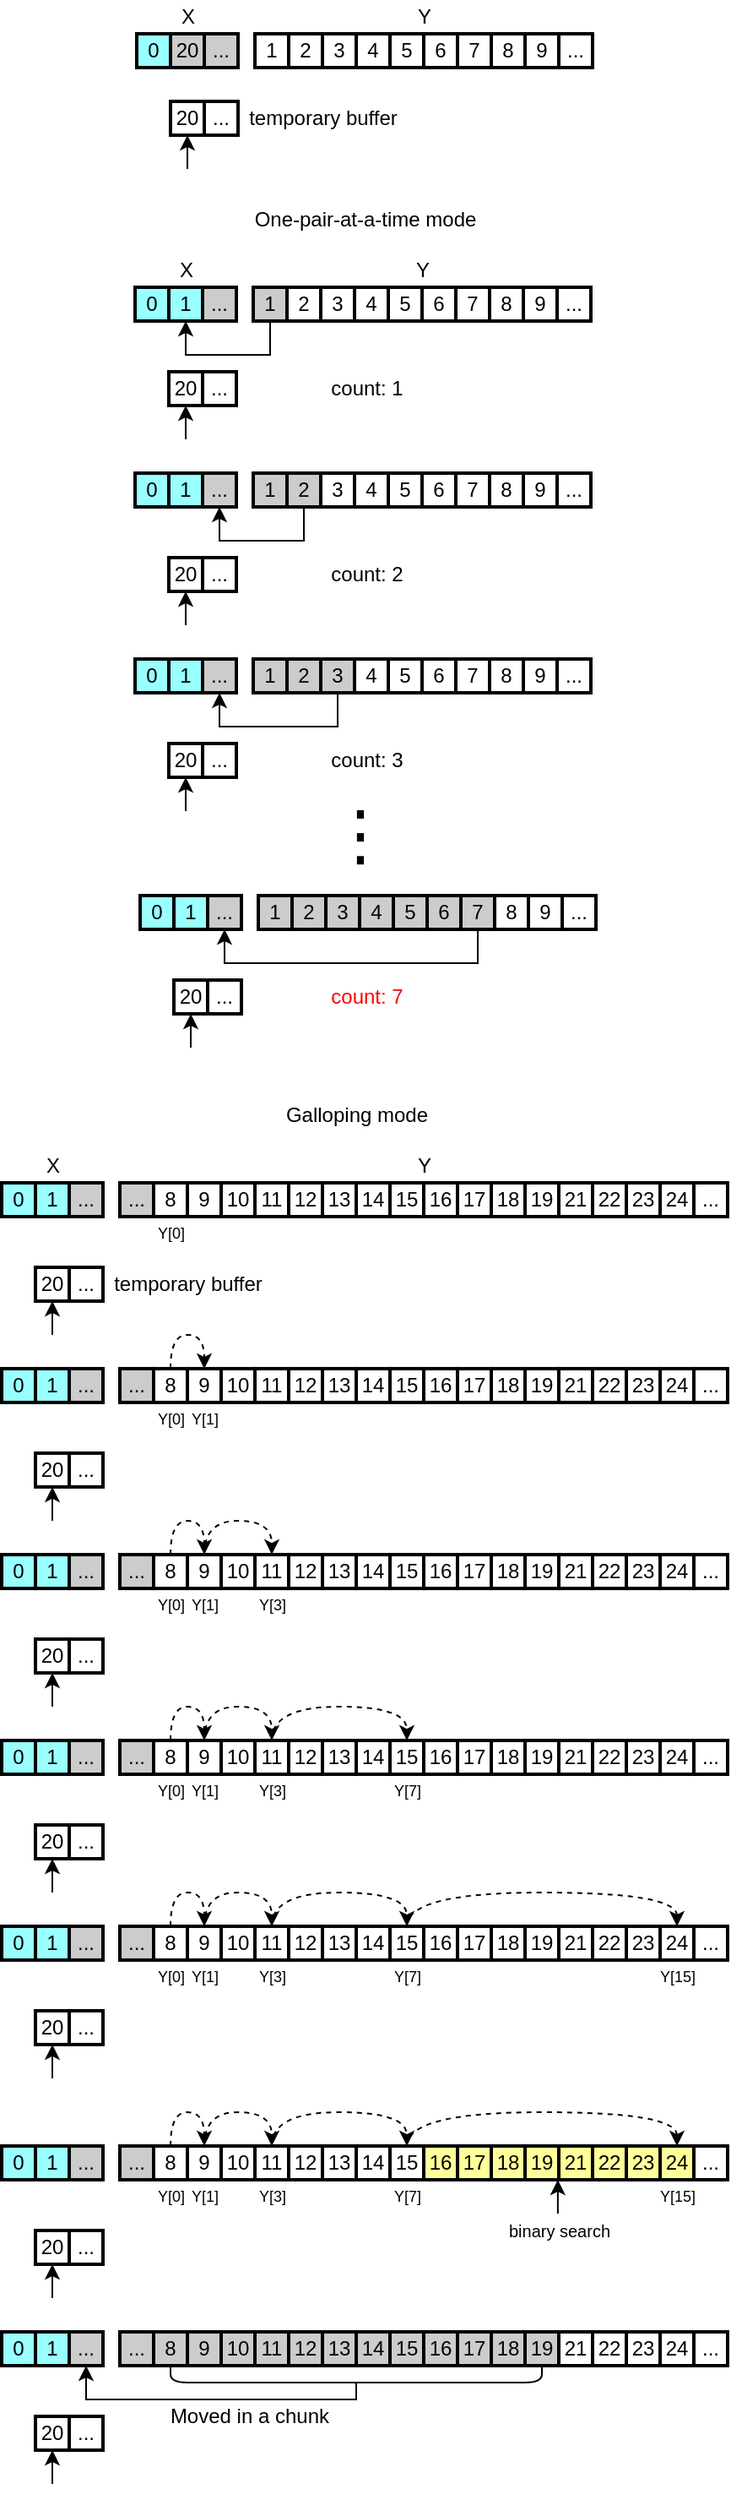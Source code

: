 <mxfile version="14.8.5" type="device"><diagram id="4_GuBIO8JMOn-Q7xldtE" name="Page-1"><mxGraphModel dx="1097" dy="655" grid="0" gridSize="10" guides="1" tooltips="1" connect="1" arrows="1" fold="1" page="1" pageScale="1" pageWidth="500" pageHeight="1500" background="#ffffff" math="0" shadow="0"><root><mxCell id="0"/><mxCell id="1" parent="0"/><mxCell id="1NQ4kdDbBhwUlmRRgbpa-5" value="0" style="rounded=0;whiteSpace=wrap;html=1;strokeColor=#000000;strokeWidth=2;fontColor=#000000;fillColor=#99FFFF;" parent="1" vertex="1"><mxGeometry x="115" y="30" width="20" height="20" as="geometry"/></mxCell><mxCell id="1NQ4kdDbBhwUlmRRgbpa-6" value="20" style="rounded=0;whiteSpace=wrap;html=1;strokeColor=#000000;strokeWidth=2;fontColor=#000000;fillColor=#CCCCCC;" parent="1" vertex="1"><mxGeometry x="135" y="30" width="20" height="20" as="geometry"/></mxCell><mxCell id="1NQ4kdDbBhwUlmRRgbpa-7" value="..." style="rounded=0;whiteSpace=wrap;html=1;strokeColor=#000000;strokeWidth=2;fontColor=#000000;fillColor=#CCCCCC;" parent="1" vertex="1"><mxGeometry x="155" y="30" width="20" height="20" as="geometry"/></mxCell><mxCell id="1NQ4kdDbBhwUlmRRgbpa-9" value="&lt;font color=&quot;#000000&quot;&gt;1&lt;/font&gt;" style="rounded=0;whiteSpace=wrap;html=1;strokeColor=#000000;strokeWidth=2;fillColor=#FFFFFF;" parent="1" vertex="1"><mxGeometry x="185" y="30" width="20" height="20" as="geometry"/></mxCell><mxCell id="1NQ4kdDbBhwUlmRRgbpa-10" value="&lt;font color=&quot;#000000&quot;&gt;20&lt;/font&gt;" style="rounded=0;whiteSpace=wrap;html=1;strokeColor=#000000;strokeWidth=2;fillColor=#FFFFFF;" parent="1" vertex="1"><mxGeometry x="135" y="70" width="20" height="20" as="geometry"/></mxCell><mxCell id="1NQ4kdDbBhwUlmRRgbpa-11" value="" style="endArrow=classic;html=1;strokeColor=#000000;entryX=0.5;entryY=1;entryDx=0;entryDy=0;" parent="1" target="1NQ4kdDbBhwUlmRRgbpa-10" edge="1"><mxGeometry width="50" height="50" relative="1" as="geometry"><mxPoint x="145" y="110" as="sourcePoint"/><mxPoint x="145" y="110" as="targetPoint"/></mxGeometry></mxCell><mxCell id="1NQ4kdDbBhwUlmRRgbpa-12" value="&lt;font color=&quot;#000000&quot;&gt;2&lt;/font&gt;" style="rounded=0;whiteSpace=wrap;html=1;strokeColor=#000000;strokeWidth=2;fillColor=#FFFFFF;" parent="1" vertex="1"><mxGeometry x="205" y="30" width="20" height="20" as="geometry"/></mxCell><mxCell id="1NQ4kdDbBhwUlmRRgbpa-13" value="&lt;font color=&quot;#000000&quot;&gt;3&lt;/font&gt;" style="rounded=0;whiteSpace=wrap;html=1;strokeColor=#000000;strokeWidth=2;fillColor=#FFFFFF;" parent="1" vertex="1"><mxGeometry x="225" y="30" width="20" height="20" as="geometry"/></mxCell><mxCell id="1NQ4kdDbBhwUlmRRgbpa-14" value="&lt;font color=&quot;#000000&quot;&gt;4&lt;/font&gt;" style="rounded=0;whiteSpace=wrap;html=1;strokeColor=#000000;strokeWidth=2;fillColor=#FFFFFF;" parent="1" vertex="1"><mxGeometry x="245" y="30" width="20" height="20" as="geometry"/></mxCell><mxCell id="1NQ4kdDbBhwUlmRRgbpa-15" value="&lt;font color=&quot;#000000&quot;&gt;5&lt;/font&gt;" style="rounded=0;whiteSpace=wrap;html=1;strokeColor=#000000;strokeWidth=2;fillColor=#FFFFFF;" parent="1" vertex="1"><mxGeometry x="265" y="30" width="20" height="20" as="geometry"/></mxCell><mxCell id="1NQ4kdDbBhwUlmRRgbpa-16" value="&lt;font color=&quot;#000000&quot;&gt;6&lt;/font&gt;" style="rounded=0;whiteSpace=wrap;html=1;strokeColor=#000000;strokeWidth=2;fillColor=#FFFFFF;" parent="1" vertex="1"><mxGeometry x="285" y="30" width="20" height="20" as="geometry"/></mxCell><mxCell id="1NQ4kdDbBhwUlmRRgbpa-33" value="&lt;font color=&quot;#000000&quot;&gt;7&lt;/font&gt;" style="rounded=0;whiteSpace=wrap;html=1;strokeColor=#000000;strokeWidth=2;fillColor=#FFFFFF;" parent="1" vertex="1"><mxGeometry x="305" y="30" width="20" height="20" as="geometry"/></mxCell><mxCell id="1NQ4kdDbBhwUlmRRgbpa-34" value="&lt;font color=&quot;#000000&quot;&gt;8&lt;/font&gt;" style="rounded=0;whiteSpace=wrap;html=1;strokeColor=#000000;strokeWidth=2;fillColor=#FFFFFF;" parent="1" vertex="1"><mxGeometry x="325" y="30" width="20" height="20" as="geometry"/></mxCell><mxCell id="1NQ4kdDbBhwUlmRRgbpa-35" value="&lt;font color=&quot;#000000&quot;&gt;9&lt;/font&gt;" style="rounded=0;whiteSpace=wrap;html=1;strokeColor=#000000;strokeWidth=2;fillColor=#FFFFFF;" parent="1" vertex="1"><mxGeometry x="345" y="30" width="20" height="20" as="geometry"/></mxCell><mxCell id="1NQ4kdDbBhwUlmRRgbpa-36" value="&lt;font color=&quot;#000000&quot;&gt;...&lt;/font&gt;" style="rounded=0;whiteSpace=wrap;html=1;strokeColor=#000000;strokeWidth=2;fillColor=#FFFFFF;" parent="1" vertex="1"><mxGeometry x="365" y="30" width="20" height="20" as="geometry"/></mxCell><mxCell id="1NQ4kdDbBhwUlmRRgbpa-38" value="&lt;font color=&quot;#000000&quot;&gt;...&lt;/font&gt;" style="rounded=0;whiteSpace=wrap;html=1;strokeColor=#000000;strokeWidth=2;fillColor=#FFFFFF;" parent="1" vertex="1"><mxGeometry x="155" y="70" width="20" height="20" as="geometry"/></mxCell><mxCell id="mKQ0qze4kzNxiED8Dczy-303" style="edgeStyle=orthogonalEdgeStyle;orthogonalLoop=1;jettySize=auto;html=1;exitX=0.5;exitY=0;exitDx=0;exitDy=0;entryX=0.5;entryY=0;entryDx=0;entryDy=0;fontColor=#000000;endArrow=classic;endFill=1;strokeColor=#000000;dashed=1;curved=1;" parent="1" source="mKQ0qze4kzNxiED8Dczy-152" target="mKQ0qze4kzNxiED8Dczy-153" edge="1"><mxGeometry relative="1" as="geometry"><Array as="points"><mxPoint x="135" y="799.97"/><mxPoint x="155" y="799.97"/></Array></mxGeometry></mxCell><mxCell id="mKQ0qze4kzNxiED8Dczy-152" value="8" style="rounded=0;whiteSpace=wrap;html=1;strokeColor=#000000;strokeWidth=2;fontColor=#000000;fillColor=#FFFFFF;" parent="1" vertex="1"><mxGeometry x="125" y="819.97" width="20" height="20" as="geometry"/></mxCell><mxCell id="mKQ0qze4kzNxiED8Dczy-153" value="9" style="rounded=0;whiteSpace=wrap;html=1;strokeColor=#000000;strokeWidth=2;fontColor=#000000;fillColor=#FFFFFF;" parent="1" vertex="1"><mxGeometry x="145" y="819.97" width="20" height="20" as="geometry"/></mxCell><mxCell id="mKQ0qze4kzNxiED8Dczy-154" value="10" style="rounded=0;whiteSpace=wrap;html=1;strokeColor=#000000;strokeWidth=2;fontColor=#000000;fillColor=#FFFFFF;" parent="1" vertex="1"><mxGeometry x="165" y="819.97" width="20" height="20" as="geometry"/></mxCell><mxCell id="mKQ0qze4kzNxiED8Dczy-155" value="&lt;font color=&quot;#000000&quot;&gt;11&lt;/font&gt;" style="rounded=0;whiteSpace=wrap;html=1;strokeColor=#000000;strokeWidth=2;fillColor=#FFFFFF;" parent="1" vertex="1"><mxGeometry x="185" y="819.97" width="20" height="20" as="geometry"/></mxCell><mxCell id="mKQ0qze4kzNxiED8Dczy-156" value="&lt;font color=&quot;#000000&quot;&gt;12&lt;/font&gt;" style="rounded=0;whiteSpace=wrap;html=1;strokeColor=#000000;strokeWidth=2;fillColor=#FFFFFF;" parent="1" vertex="1"><mxGeometry x="205" y="819.97" width="20" height="20" as="geometry"/></mxCell><mxCell id="mKQ0qze4kzNxiED8Dczy-157" value="&lt;font color=&quot;#000000&quot;&gt;13&lt;/font&gt;" style="rounded=0;whiteSpace=wrap;html=1;strokeColor=#000000;strokeWidth=2;fillColor=#FFFFFF;" parent="1" vertex="1"><mxGeometry x="225" y="819.97" width="20" height="20" as="geometry"/></mxCell><mxCell id="mKQ0qze4kzNxiED8Dczy-158" value="&lt;font color=&quot;#000000&quot;&gt;14&lt;/font&gt;" style="rounded=0;whiteSpace=wrap;html=1;strokeColor=#000000;strokeWidth=2;fillColor=#FFFFFF;" parent="1" vertex="1"><mxGeometry x="245" y="819.97" width="20" height="20" as="geometry"/></mxCell><mxCell id="mKQ0qze4kzNxiED8Dczy-159" value="&lt;font color=&quot;#000000&quot;&gt;15&lt;/font&gt;" style="rounded=0;whiteSpace=wrap;html=1;strokeColor=#000000;strokeWidth=2;fillColor=#FFFFFF;" parent="1" vertex="1"><mxGeometry x="265" y="819.97" width="20" height="20" as="geometry"/></mxCell><mxCell id="mKQ0qze4kzNxiED8Dczy-160" value="&lt;font color=&quot;#000000&quot;&gt;16&lt;/font&gt;" style="rounded=0;whiteSpace=wrap;html=1;strokeColor=#000000;strokeWidth=2;fillColor=#FFFFFF;" parent="1" vertex="1"><mxGeometry x="285" y="819.97" width="20" height="20" as="geometry"/></mxCell><mxCell id="mKQ0qze4kzNxiED8Dczy-161" value="&lt;font color=&quot;#000000&quot;&gt;24&lt;/font&gt;" style="rounded=0;whiteSpace=wrap;html=1;strokeColor=#000000;strokeWidth=2;fillColor=#FFFFFF;" parent="1" vertex="1"><mxGeometry x="425" y="819.97" width="20" height="20" as="geometry"/></mxCell><mxCell id="mKQ0qze4kzNxiED8Dczy-162" value="&lt;font color=&quot;#000000&quot;&gt;22&lt;/font&gt;" style="rounded=0;whiteSpace=wrap;html=1;strokeColor=#000000;strokeWidth=2;fillColor=#FFFFFF;" parent="1" vertex="1"><mxGeometry x="385" y="819.97" width="20" height="20" as="geometry"/></mxCell><mxCell id="mKQ0qze4kzNxiED8Dczy-163" value="&lt;font color=&quot;#000000&quot;&gt;23&lt;/font&gt;" style="rounded=0;whiteSpace=wrap;html=1;strokeColor=#000000;strokeWidth=2;fillColor=#FFFFFF;" parent="1" vertex="1"><mxGeometry x="405" y="819.97" width="20" height="20" as="geometry"/></mxCell><mxCell id="mKQ0qze4kzNxiED8Dczy-164" value="&lt;font color=&quot;#000000&quot;&gt;17&lt;/font&gt;" style="rounded=0;whiteSpace=wrap;html=1;strokeColor=#000000;strokeWidth=2;fillColor=#FFFFFF;" parent="1" vertex="1"><mxGeometry x="305" y="819.97" width="20" height="20" as="geometry"/></mxCell><mxCell id="mKQ0qze4kzNxiED8Dczy-165" value="&lt;font color=&quot;#000000&quot;&gt;18&lt;/font&gt;" style="rounded=0;whiteSpace=wrap;html=1;strokeColor=#000000;strokeWidth=2;fillColor=#FFFFFF;" parent="1" vertex="1"><mxGeometry x="325" y="819.97" width="20" height="20" as="geometry"/></mxCell><mxCell id="mKQ0qze4kzNxiED8Dczy-166" value="&lt;font color=&quot;#000000&quot;&gt;19&lt;/font&gt;" style="rounded=0;whiteSpace=wrap;html=1;strokeColor=#000000;strokeWidth=2;fillColor=#FFFFFF;" parent="1" vertex="1"><mxGeometry x="345" y="819.97" width="20" height="20" as="geometry"/></mxCell><mxCell id="mKQ0qze4kzNxiED8Dczy-167" value="&lt;font color=&quot;#000000&quot;&gt;21&lt;/font&gt;" style="rounded=0;whiteSpace=wrap;html=1;strokeColor=#000000;strokeWidth=2;fillColor=#FFFFFF;" parent="1" vertex="1"><mxGeometry x="365" y="819.97" width="20" height="20" as="geometry"/></mxCell><mxCell id="mKQ0qze4kzNxiED8Dczy-168" value="&lt;font color=&quot;#000000&quot;&gt;...&lt;/font&gt;" style="rounded=0;whiteSpace=wrap;html=1;strokeColor=#000000;strokeWidth=2;fillColor=#FFFFFF;" parent="1" vertex="1"><mxGeometry x="445" y="819.97" width="20" height="20" as="geometry"/></mxCell><mxCell id="mKQ0qze4kzNxiED8Dczy-174" value="..." style="rounded=0;whiteSpace=wrap;html=1;strokeColor=#000000;strokeWidth=2;fontColor=#000000;fillColor=#CCCCCC;" parent="1" vertex="1"><mxGeometry x="105" y="819.97" width="20" height="20" as="geometry"/></mxCell><mxCell id="mKQ0qze4kzNxiED8Dczy-182" value="0" style="rounded=0;whiteSpace=wrap;html=1;strokeColor=#000000;strokeWidth=2;fontColor=#000000;fillColor=#99FFFF;" parent="1" vertex="1"><mxGeometry x="114" y="180" width="20" height="20" as="geometry"/></mxCell><mxCell id="mKQ0qze4kzNxiED8Dczy-183" value="1" style="rounded=0;whiteSpace=wrap;html=1;strokeColor=#000000;strokeWidth=2;fontColor=#000000;fillColor=#99FFFF;" parent="1" vertex="1"><mxGeometry x="134" y="180" width="20" height="20" as="geometry"/></mxCell><mxCell id="mKQ0qze4kzNxiED8Dczy-184" value="..." style="rounded=0;whiteSpace=wrap;html=1;strokeColor=#000000;strokeWidth=2;fontColor=#000000;fillColor=#CCCCCC;" parent="1" vertex="1"><mxGeometry x="154" y="180" width="20" height="20" as="geometry"/></mxCell><mxCell id="mKQ0qze4kzNxiED8Dczy-198" style="edgeStyle=orthogonalEdgeStyle;rounded=0;orthogonalLoop=1;jettySize=auto;html=1;exitX=0.5;exitY=1;exitDx=0;exitDy=0;entryX=0.5;entryY=1;entryDx=0;entryDy=0;fontColor=#000000;strokeColor=#000000;" parent="1" source="mKQ0qze4kzNxiED8Dczy-185" target="mKQ0qze4kzNxiED8Dczy-183" edge="1"><mxGeometry relative="1" as="geometry"/></mxCell><mxCell id="mKQ0qze4kzNxiED8Dczy-185" value="&lt;font color=&quot;#000000&quot;&gt;1&lt;/font&gt;" style="rounded=0;whiteSpace=wrap;html=1;strokeColor=#000000;strokeWidth=2;fillColor=#CCCCCC;" parent="1" vertex="1"><mxGeometry x="184" y="180" width="20" height="20" as="geometry"/></mxCell><mxCell id="mKQ0qze4kzNxiED8Dczy-186" value="&lt;font color=&quot;#000000&quot;&gt;20&lt;/font&gt;" style="rounded=0;whiteSpace=wrap;html=1;strokeColor=#000000;strokeWidth=2;fillColor=#FFFFFF;" parent="1" vertex="1"><mxGeometry x="134" y="230" width="20" height="20" as="geometry"/></mxCell><mxCell id="mKQ0qze4kzNxiED8Dczy-187" value="" style="endArrow=classic;html=1;strokeColor=#000000;entryX=0.5;entryY=1;entryDx=0;entryDy=0;" parent="1" target="mKQ0qze4kzNxiED8Dczy-186" edge="1"><mxGeometry width="50" height="50" relative="1" as="geometry"><mxPoint x="144" y="270" as="sourcePoint"/><mxPoint x="144" y="270" as="targetPoint"/></mxGeometry></mxCell><mxCell id="mKQ0qze4kzNxiED8Dczy-188" value="&lt;font color=&quot;#000000&quot;&gt;2&lt;/font&gt;" style="rounded=0;whiteSpace=wrap;html=1;strokeColor=#000000;strokeWidth=2;fillColor=#FFFFFF;" parent="1" vertex="1"><mxGeometry x="204" y="180" width="20" height="20" as="geometry"/></mxCell><mxCell id="mKQ0qze4kzNxiED8Dczy-189" value="&lt;font color=&quot;#000000&quot;&gt;3&lt;/font&gt;" style="rounded=0;whiteSpace=wrap;html=1;strokeColor=#000000;strokeWidth=2;fillColor=#FFFFFF;" parent="1" vertex="1"><mxGeometry x="224" y="180" width="20" height="20" as="geometry"/></mxCell><mxCell id="mKQ0qze4kzNxiED8Dczy-190" value="&lt;font color=&quot;#000000&quot;&gt;4&lt;/font&gt;" style="rounded=0;whiteSpace=wrap;html=1;strokeColor=#000000;strokeWidth=2;fillColor=#FFFFFF;" parent="1" vertex="1"><mxGeometry x="244" y="180" width="20" height="20" as="geometry"/></mxCell><mxCell id="mKQ0qze4kzNxiED8Dczy-191" value="&lt;font color=&quot;#000000&quot;&gt;5&lt;/font&gt;" style="rounded=0;whiteSpace=wrap;html=1;strokeColor=#000000;strokeWidth=2;fillColor=#FFFFFF;" parent="1" vertex="1"><mxGeometry x="264" y="180" width="20" height="20" as="geometry"/></mxCell><mxCell id="mKQ0qze4kzNxiED8Dczy-192" value="&lt;font color=&quot;#000000&quot;&gt;6&lt;/font&gt;" style="rounded=0;whiteSpace=wrap;html=1;strokeColor=#000000;strokeWidth=2;fillColor=#FFFFFF;" parent="1" vertex="1"><mxGeometry x="284" y="180" width="20" height="20" as="geometry"/></mxCell><mxCell id="mKQ0qze4kzNxiED8Dczy-193" value="&lt;font color=&quot;#000000&quot;&gt;7&lt;/font&gt;" style="rounded=0;whiteSpace=wrap;html=1;strokeColor=#000000;strokeWidth=2;fillColor=#FFFFFF;" parent="1" vertex="1"><mxGeometry x="304" y="180" width="20" height="20" as="geometry"/></mxCell><mxCell id="mKQ0qze4kzNxiED8Dczy-194" value="&lt;font color=&quot;#000000&quot;&gt;8&lt;/font&gt;" style="rounded=0;whiteSpace=wrap;html=1;strokeColor=#000000;strokeWidth=2;fillColor=#FFFFFF;" parent="1" vertex="1"><mxGeometry x="324" y="180" width="20" height="20" as="geometry"/></mxCell><mxCell id="mKQ0qze4kzNxiED8Dczy-195" value="&lt;font color=&quot;#000000&quot;&gt;9&lt;/font&gt;" style="rounded=0;whiteSpace=wrap;html=1;strokeColor=#000000;strokeWidth=2;fillColor=#FFFFFF;" parent="1" vertex="1"><mxGeometry x="344" y="180" width="20" height="20" as="geometry"/></mxCell><mxCell id="mKQ0qze4kzNxiED8Dczy-196" value="&lt;font color=&quot;#000000&quot;&gt;...&lt;/font&gt;" style="rounded=0;whiteSpace=wrap;html=1;strokeColor=#000000;strokeWidth=2;fillColor=#FFFFFF;" parent="1" vertex="1"><mxGeometry x="364" y="180" width="20" height="20" as="geometry"/></mxCell><mxCell id="mKQ0qze4kzNxiED8Dczy-197" value="&lt;font color=&quot;#000000&quot;&gt;...&lt;/font&gt;" style="rounded=0;whiteSpace=wrap;html=1;strokeColor=#000000;strokeWidth=2;fillColor=#FFFFFF;" parent="1" vertex="1"><mxGeometry x="154" y="230" width="20" height="20" as="geometry"/></mxCell><mxCell id="mKQ0qze4kzNxiED8Dczy-200" value="0" style="rounded=0;whiteSpace=wrap;html=1;strokeColor=#000000;strokeWidth=2;fontColor=#000000;fillColor=#99FFFF;" parent="1" vertex="1"><mxGeometry x="114" y="290" width="20" height="20" as="geometry"/></mxCell><mxCell id="mKQ0qze4kzNxiED8Dczy-201" value="1" style="rounded=0;whiteSpace=wrap;html=1;strokeColor=#000000;strokeWidth=2;fontColor=#000000;fillColor=#99FFFF;" parent="1" vertex="1"><mxGeometry x="134" y="290" width="20" height="20" as="geometry"/></mxCell><mxCell id="mKQ0qze4kzNxiED8Dczy-202" value="..." style="rounded=0;whiteSpace=wrap;html=1;strokeColor=#000000;strokeWidth=2;fontColor=#000000;fillColor=#CCCCCC;" parent="1" vertex="1"><mxGeometry x="154" y="290" width="20" height="20" as="geometry"/></mxCell><mxCell id="mKQ0qze4kzNxiED8Dczy-204" value="&lt;font color=&quot;#000000&quot;&gt;1&lt;/font&gt;" style="rounded=0;whiteSpace=wrap;html=1;strokeColor=#000000;strokeWidth=2;fillColor=#CCCCCC;" parent="1" vertex="1"><mxGeometry x="184" y="290" width="20" height="20" as="geometry"/></mxCell><mxCell id="mKQ0qze4kzNxiED8Dczy-205" value="&lt;font color=&quot;#000000&quot;&gt;20&lt;/font&gt;" style="rounded=0;whiteSpace=wrap;html=1;strokeColor=#000000;strokeWidth=2;fillColor=#FFFFFF;" parent="1" vertex="1"><mxGeometry x="134" y="340" width="20" height="20" as="geometry"/></mxCell><mxCell id="mKQ0qze4kzNxiED8Dczy-206" value="" style="endArrow=classic;html=1;strokeColor=#000000;entryX=0.5;entryY=1;entryDx=0;entryDy=0;" parent="1" target="mKQ0qze4kzNxiED8Dczy-205" edge="1"><mxGeometry width="50" height="50" relative="1" as="geometry"><mxPoint x="144" y="380" as="sourcePoint"/><mxPoint x="144" y="380" as="targetPoint"/></mxGeometry></mxCell><mxCell id="mKQ0qze4kzNxiED8Dczy-217" style="edgeStyle=orthogonalEdgeStyle;rounded=0;orthogonalLoop=1;jettySize=auto;html=1;exitX=0.5;exitY=1;exitDx=0;exitDy=0;entryX=0.5;entryY=1;entryDx=0;entryDy=0;fontColor=#000000;strokeColor=#000000;" parent="1" source="mKQ0qze4kzNxiED8Dczy-207" target="mKQ0qze4kzNxiED8Dczy-202" edge="1"><mxGeometry relative="1" as="geometry"/></mxCell><mxCell id="mKQ0qze4kzNxiED8Dczy-207" value="&lt;font color=&quot;#000000&quot;&gt;2&lt;/font&gt;" style="rounded=0;whiteSpace=wrap;html=1;strokeColor=#000000;strokeWidth=2;fillColor=#CCCCCC;" parent="1" vertex="1"><mxGeometry x="204" y="290" width="20" height="20" as="geometry"/></mxCell><mxCell id="mKQ0qze4kzNxiED8Dczy-208" value="&lt;font color=&quot;#000000&quot;&gt;3&lt;/font&gt;" style="rounded=0;whiteSpace=wrap;html=1;strokeColor=#000000;strokeWidth=2;fillColor=#FFFFFF;" parent="1" vertex="1"><mxGeometry x="224" y="290" width="20" height="20" as="geometry"/></mxCell><mxCell id="mKQ0qze4kzNxiED8Dczy-209" value="&lt;font color=&quot;#000000&quot;&gt;4&lt;/font&gt;" style="rounded=0;whiteSpace=wrap;html=1;strokeColor=#000000;strokeWidth=2;fillColor=#FFFFFF;" parent="1" vertex="1"><mxGeometry x="244" y="290" width="20" height="20" as="geometry"/></mxCell><mxCell id="mKQ0qze4kzNxiED8Dczy-210" value="&lt;font color=&quot;#000000&quot;&gt;5&lt;/font&gt;" style="rounded=0;whiteSpace=wrap;html=1;strokeColor=#000000;strokeWidth=2;fillColor=#FFFFFF;" parent="1" vertex="1"><mxGeometry x="264" y="290" width="20" height="20" as="geometry"/></mxCell><mxCell id="mKQ0qze4kzNxiED8Dczy-211" value="&lt;font color=&quot;#000000&quot;&gt;6&lt;/font&gt;" style="rounded=0;whiteSpace=wrap;html=1;strokeColor=#000000;strokeWidth=2;fillColor=#FFFFFF;" parent="1" vertex="1"><mxGeometry x="284" y="290" width="20" height="20" as="geometry"/></mxCell><mxCell id="mKQ0qze4kzNxiED8Dczy-212" value="&lt;font color=&quot;#000000&quot;&gt;7&lt;/font&gt;" style="rounded=0;whiteSpace=wrap;html=1;strokeColor=#000000;strokeWidth=2;fillColor=#FFFFFF;" parent="1" vertex="1"><mxGeometry x="304" y="290" width="20" height="20" as="geometry"/></mxCell><mxCell id="mKQ0qze4kzNxiED8Dczy-213" value="&lt;font color=&quot;#000000&quot;&gt;8&lt;/font&gt;" style="rounded=0;whiteSpace=wrap;html=1;strokeColor=#000000;strokeWidth=2;fillColor=#FFFFFF;" parent="1" vertex="1"><mxGeometry x="324" y="290" width="20" height="20" as="geometry"/></mxCell><mxCell id="mKQ0qze4kzNxiED8Dczy-214" value="&lt;font color=&quot;#000000&quot;&gt;9&lt;/font&gt;" style="rounded=0;whiteSpace=wrap;html=1;strokeColor=#000000;strokeWidth=2;fillColor=#FFFFFF;" parent="1" vertex="1"><mxGeometry x="344" y="290" width="20" height="20" as="geometry"/></mxCell><mxCell id="mKQ0qze4kzNxiED8Dczy-215" value="&lt;font color=&quot;#000000&quot;&gt;...&lt;/font&gt;" style="rounded=0;whiteSpace=wrap;html=1;strokeColor=#000000;strokeWidth=2;fillColor=#FFFFFF;" parent="1" vertex="1"><mxGeometry x="364" y="290" width="20" height="20" as="geometry"/></mxCell><mxCell id="mKQ0qze4kzNxiED8Dczy-216" value="&lt;font color=&quot;#000000&quot;&gt;...&lt;/font&gt;" style="rounded=0;whiteSpace=wrap;html=1;strokeColor=#000000;strokeWidth=2;fillColor=#FFFFFF;" parent="1" vertex="1"><mxGeometry x="154" y="340" width="20" height="20" as="geometry"/></mxCell><mxCell id="mKQ0qze4kzNxiED8Dczy-219" value="0" style="rounded=0;whiteSpace=wrap;html=1;strokeColor=#000000;strokeWidth=2;fontColor=#000000;fillColor=#99FFFF;" parent="1" vertex="1"><mxGeometry x="117" y="540" width="20" height="20" as="geometry"/></mxCell><mxCell id="mKQ0qze4kzNxiED8Dczy-220" value="1" style="rounded=0;whiteSpace=wrap;html=1;strokeColor=#000000;strokeWidth=2;fontColor=#000000;fillColor=#99FFFF;" parent="1" vertex="1"><mxGeometry x="137" y="540" width="20" height="20" as="geometry"/></mxCell><mxCell id="mKQ0qze4kzNxiED8Dczy-221" value="..." style="rounded=0;whiteSpace=wrap;html=1;strokeColor=#000000;strokeWidth=2;fontColor=#000000;fillColor=#CCCCCC;" parent="1" vertex="1"><mxGeometry x="157" y="540" width="20" height="20" as="geometry"/></mxCell><mxCell id="mKQ0qze4kzNxiED8Dczy-222" value="&lt;font color=&quot;#000000&quot;&gt;1&lt;/font&gt;" style="rounded=0;whiteSpace=wrap;html=1;strokeColor=#000000;strokeWidth=2;fillColor=#CCCCCC;" parent="1" vertex="1"><mxGeometry x="187" y="540" width="20" height="20" as="geometry"/></mxCell><mxCell id="mKQ0qze4kzNxiED8Dczy-223" value="&lt;font color=&quot;#000000&quot;&gt;20&lt;/font&gt;" style="rounded=0;whiteSpace=wrap;html=1;strokeColor=#000000;strokeWidth=2;fillColor=#FFFFFF;" parent="1" vertex="1"><mxGeometry x="137" y="590" width="20" height="20" as="geometry"/></mxCell><mxCell id="mKQ0qze4kzNxiED8Dczy-224" value="" style="endArrow=classic;html=1;strokeColor=#000000;entryX=0.5;entryY=1;entryDx=0;entryDy=0;" parent="1" target="mKQ0qze4kzNxiED8Dczy-223" edge="1"><mxGeometry width="50" height="50" relative="1" as="geometry"><mxPoint x="147" y="630" as="sourcePoint"/><mxPoint x="147" y="630" as="targetPoint"/></mxGeometry></mxCell><mxCell id="mKQ0qze4kzNxiED8Dczy-226" value="&lt;font color=&quot;#000000&quot;&gt;2&lt;/font&gt;" style="rounded=0;whiteSpace=wrap;html=1;strokeColor=#000000;strokeWidth=2;fillColor=#CCCCCC;" parent="1" vertex="1"><mxGeometry x="207" y="540" width="20" height="20" as="geometry"/></mxCell><mxCell id="mKQ0qze4kzNxiED8Dczy-227" value="&lt;font color=&quot;#000000&quot;&gt;3&lt;/font&gt;" style="rounded=0;whiteSpace=wrap;html=1;strokeColor=#000000;strokeWidth=2;fillColor=#CCCCCC;" parent="1" vertex="1"><mxGeometry x="227" y="540" width="20" height="20" as="geometry"/></mxCell><mxCell id="mKQ0qze4kzNxiED8Dczy-228" value="&lt;font color=&quot;#000000&quot;&gt;4&lt;/font&gt;" style="rounded=0;whiteSpace=wrap;html=1;strokeColor=#000000;strokeWidth=2;fillColor=#CCCCCC;" parent="1" vertex="1"><mxGeometry x="247" y="540" width="20" height="20" as="geometry"/></mxCell><mxCell id="mKQ0qze4kzNxiED8Dczy-229" value="&lt;font color=&quot;#000000&quot;&gt;5&lt;/font&gt;" style="rounded=0;whiteSpace=wrap;html=1;strokeColor=#000000;strokeWidth=2;fillColor=#CCCCCC;" parent="1" vertex="1"><mxGeometry x="267" y="540" width="20" height="20" as="geometry"/></mxCell><mxCell id="mKQ0qze4kzNxiED8Dczy-230" value="&lt;font color=&quot;#000000&quot;&gt;6&lt;/font&gt;" style="rounded=0;whiteSpace=wrap;html=1;strokeColor=#000000;strokeWidth=2;fillColor=#CCCCCC;" parent="1" vertex="1"><mxGeometry x="287" y="540" width="20" height="20" as="geometry"/></mxCell><mxCell id="mKQ0qze4kzNxiED8Dczy-237" style="edgeStyle=orthogonalEdgeStyle;rounded=0;orthogonalLoop=1;jettySize=auto;html=1;exitX=0.5;exitY=1;exitDx=0;exitDy=0;entryX=0.5;entryY=1;entryDx=0;entryDy=0;fontColor=#000000;strokeColor=#000000;" parent="1" source="mKQ0qze4kzNxiED8Dczy-231" target="mKQ0qze4kzNxiED8Dczy-221" edge="1"><mxGeometry relative="1" as="geometry"/></mxCell><mxCell id="mKQ0qze4kzNxiED8Dczy-231" value="&lt;font color=&quot;#000000&quot;&gt;7&lt;/font&gt;" style="rounded=0;whiteSpace=wrap;html=1;strokeColor=#000000;strokeWidth=2;fillColor=#CCCCCC;" parent="1" vertex="1"><mxGeometry x="307" y="540" width="20" height="20" as="geometry"/></mxCell><mxCell id="mKQ0qze4kzNxiED8Dczy-232" value="&lt;font color=&quot;#000000&quot;&gt;8&lt;/font&gt;" style="rounded=0;whiteSpace=wrap;html=1;strokeColor=#000000;strokeWidth=2;fillColor=#FFFFFF;" parent="1" vertex="1"><mxGeometry x="327" y="540" width="20" height="20" as="geometry"/></mxCell><mxCell id="mKQ0qze4kzNxiED8Dczy-233" value="&lt;font color=&quot;#000000&quot;&gt;9&lt;/font&gt;" style="rounded=0;whiteSpace=wrap;html=1;strokeColor=#000000;strokeWidth=2;fillColor=#FFFFFF;" parent="1" vertex="1"><mxGeometry x="347" y="540" width="20" height="20" as="geometry"/></mxCell><mxCell id="mKQ0qze4kzNxiED8Dczy-234" value="&lt;font color=&quot;#000000&quot;&gt;...&lt;/font&gt;" style="rounded=0;whiteSpace=wrap;html=1;strokeColor=#000000;strokeWidth=2;fillColor=#FFFFFF;" parent="1" vertex="1"><mxGeometry x="367" y="540" width="20" height="20" as="geometry"/></mxCell><mxCell id="mKQ0qze4kzNxiED8Dczy-235" value="&lt;font color=&quot;#000000&quot;&gt;...&lt;/font&gt;" style="rounded=0;whiteSpace=wrap;html=1;strokeColor=#000000;strokeWidth=2;fillColor=#FFFFFF;" parent="1" vertex="1"><mxGeometry x="157" y="590" width="20" height="20" as="geometry"/></mxCell><mxCell id="mKQ0qze4kzNxiED8Dczy-265" value="1" style="rounded=0;whiteSpace=wrap;html=1;strokeColor=#000000;strokeWidth=2;fontColor=#000000;fillColor=#99FFFF;" parent="1" vertex="1"><mxGeometry x="55" y="819.97" width="20" height="20" as="geometry"/></mxCell><mxCell id="mKQ0qze4kzNxiED8Dczy-267" value="..." style="rounded=0;whiteSpace=wrap;html=1;strokeColor=#000000;strokeWidth=2;fontColor=#000000;fillColor=#CCCCCC;" parent="1" vertex="1"><mxGeometry x="75" y="819.97" width="20" height="20" as="geometry"/></mxCell><mxCell id="mKQ0qze4kzNxiED8Dczy-268" value="&lt;font color=&quot;#000000&quot;&gt;20&lt;/font&gt;" style="rounded=0;whiteSpace=wrap;html=1;strokeColor=#000000;strokeWidth=2;fillColor=#FFFFFF;" parent="1" vertex="1"><mxGeometry x="55" y="869.97" width="20" height="20" as="geometry"/></mxCell><mxCell id="mKQ0qze4kzNxiED8Dczy-269" value="" style="endArrow=classic;html=1;strokeColor=#000000;entryX=0.5;entryY=1;entryDx=0;entryDy=0;" parent="1" target="mKQ0qze4kzNxiED8Dczy-268" edge="1"><mxGeometry width="50" height="50" relative="1" as="geometry"><mxPoint x="65" y="909.97" as="sourcePoint"/><mxPoint x="65" y="909.97" as="targetPoint"/></mxGeometry></mxCell><mxCell id="mKQ0qze4kzNxiED8Dczy-270" value="&lt;font color=&quot;#000000&quot;&gt;...&lt;/font&gt;" style="rounded=0;whiteSpace=wrap;html=1;strokeColor=#000000;strokeWidth=2;fillColor=#FFFFFF;" parent="1" vertex="1"><mxGeometry x="75" y="869.97" width="20" height="20" as="geometry"/></mxCell><mxCell id="mKQ0qze4kzNxiED8Dczy-271" value="8" style="rounded=0;whiteSpace=wrap;html=1;strokeColor=#000000;strokeWidth=2;fontColor=#000000;fillColor=#CCCCCC;" parent="1" vertex="1"><mxGeometry x="125" y="1390" width="20" height="20" as="geometry"/></mxCell><mxCell id="mKQ0qze4kzNxiED8Dczy-272" value="9" style="rounded=0;whiteSpace=wrap;html=1;strokeColor=#000000;strokeWidth=2;fontColor=#000000;fillColor=#CCCCCC;" parent="1" vertex="1"><mxGeometry x="145" y="1390" width="20" height="20" as="geometry"/></mxCell><mxCell id="mKQ0qze4kzNxiED8Dczy-273" value="10" style="rounded=0;whiteSpace=wrap;html=1;strokeColor=#000000;strokeWidth=2;fontColor=#000000;fillColor=#CCCCCC;" parent="1" vertex="1"><mxGeometry x="165" y="1390" width="20" height="20" as="geometry"/></mxCell><mxCell id="mKQ0qze4kzNxiED8Dczy-274" value="&lt;font color=&quot;#000000&quot;&gt;11&lt;/font&gt;" style="rounded=0;whiteSpace=wrap;html=1;strokeColor=#000000;strokeWidth=2;fillColor=#CCCCCC;" parent="1" vertex="1"><mxGeometry x="185" y="1390" width="20" height="20" as="geometry"/></mxCell><mxCell id="mKQ0qze4kzNxiED8Dczy-275" value="&lt;font color=&quot;#000000&quot;&gt;12&lt;/font&gt;" style="rounded=0;whiteSpace=wrap;html=1;strokeColor=#000000;strokeWidth=2;fillColor=#CCCCCC;" parent="1" vertex="1"><mxGeometry x="205" y="1390" width="20" height="20" as="geometry"/></mxCell><mxCell id="mKQ0qze4kzNxiED8Dczy-276" value="&lt;font color=&quot;#000000&quot;&gt;13&lt;/font&gt;" style="rounded=0;whiteSpace=wrap;html=1;strokeColor=#000000;strokeWidth=2;fillColor=#CCCCCC;" parent="1" vertex="1"><mxGeometry x="225" y="1390" width="20" height="20" as="geometry"/></mxCell><mxCell id="mKQ0qze4kzNxiED8Dczy-277" value="&lt;font color=&quot;#000000&quot;&gt;14&lt;/font&gt;" style="rounded=0;whiteSpace=wrap;html=1;strokeColor=#000000;strokeWidth=2;fillColor=#CCCCCC;" parent="1" vertex="1"><mxGeometry x="245" y="1390" width="20" height="20" as="geometry"/></mxCell><mxCell id="mKQ0qze4kzNxiED8Dczy-278" value="&lt;font color=&quot;#000000&quot;&gt;15&lt;/font&gt;" style="rounded=0;whiteSpace=wrap;html=1;strokeColor=#000000;strokeWidth=2;fillColor=#CCCCCC;" parent="1" vertex="1"><mxGeometry x="265" y="1390" width="20" height="20" as="geometry"/></mxCell><mxCell id="mKQ0qze4kzNxiED8Dczy-279" value="&lt;font color=&quot;#000000&quot;&gt;16&lt;/font&gt;" style="rounded=0;whiteSpace=wrap;html=1;strokeColor=#000000;strokeWidth=2;fillColor=#CCCCCC;" parent="1" vertex="1"><mxGeometry x="285" y="1390" width="20" height="20" as="geometry"/></mxCell><mxCell id="mKQ0qze4kzNxiED8Dczy-280" value="&lt;font color=&quot;#000000&quot;&gt;24&lt;/font&gt;" style="rounded=0;whiteSpace=wrap;html=1;strokeColor=#000000;strokeWidth=2;fillColor=#FFFFFF;" parent="1" vertex="1"><mxGeometry x="425" y="1390" width="20" height="20" as="geometry"/></mxCell><mxCell id="mKQ0qze4kzNxiED8Dczy-281" value="&lt;font color=&quot;#000000&quot;&gt;22&lt;/font&gt;" style="rounded=0;whiteSpace=wrap;html=1;strokeColor=#000000;strokeWidth=2;fillColor=#FFFFFF;" parent="1" vertex="1"><mxGeometry x="385" y="1390" width="20" height="20" as="geometry"/></mxCell><mxCell id="mKQ0qze4kzNxiED8Dczy-282" value="&lt;font color=&quot;#000000&quot;&gt;23&lt;/font&gt;" style="rounded=0;whiteSpace=wrap;html=1;strokeColor=#000000;strokeWidth=2;fillColor=#FFFFFF;" parent="1" vertex="1"><mxGeometry x="405" y="1390" width="20" height="20" as="geometry"/></mxCell><mxCell id="mKQ0qze4kzNxiED8Dczy-283" value="&lt;font color=&quot;#000000&quot;&gt;17&lt;/font&gt;" style="rounded=0;whiteSpace=wrap;html=1;strokeColor=#000000;strokeWidth=2;fillColor=#CCCCCC;" parent="1" vertex="1"><mxGeometry x="305" y="1390" width="20" height="20" as="geometry"/></mxCell><mxCell id="mKQ0qze4kzNxiED8Dczy-284" value="&lt;font color=&quot;#000000&quot;&gt;18&lt;/font&gt;" style="rounded=0;whiteSpace=wrap;html=1;strokeColor=#000000;strokeWidth=2;fillColor=#CCCCCC;" parent="1" vertex="1"><mxGeometry x="325" y="1390" width="20" height="20" as="geometry"/></mxCell><mxCell id="mKQ0qze4kzNxiED8Dczy-299" style="edgeStyle=orthogonalEdgeStyle;rounded=1;orthogonalLoop=1;jettySize=auto;html=1;exitX=0.5;exitY=1;exitDx=0;exitDy=0;entryX=0.5;entryY=1;entryDx=0;entryDy=0;fontColor=#000000;endArrow=none;endFill=0;strokeColor=#000000;" parent="1" source="mKQ0qze4kzNxiED8Dczy-285" target="mKQ0qze4kzNxiED8Dczy-271" edge="1"><mxGeometry relative="1" as="geometry"><Array as="points"><mxPoint x="355" y="1420"/><mxPoint x="135" y="1420"/></Array></mxGeometry></mxCell><mxCell id="mKQ0qze4kzNxiED8Dczy-285" value="&lt;font color=&quot;#000000&quot;&gt;19&lt;/font&gt;" style="rounded=0;whiteSpace=wrap;html=1;strokeColor=#000000;strokeWidth=2;fillColor=#CCCCCC;" parent="1" vertex="1"><mxGeometry x="345" y="1390" width="20" height="20" as="geometry"/></mxCell><mxCell id="mKQ0qze4kzNxiED8Dczy-286" value="&lt;font color=&quot;#000000&quot;&gt;21&lt;/font&gt;" style="rounded=0;whiteSpace=wrap;html=1;strokeColor=#000000;strokeWidth=2;fillColor=#FFFFFF;" parent="1" vertex="1"><mxGeometry x="365" y="1390" width="20" height="20" as="geometry"/></mxCell><mxCell id="mKQ0qze4kzNxiED8Dczy-287" value="&lt;font color=&quot;#000000&quot;&gt;...&lt;/font&gt;" style="rounded=0;whiteSpace=wrap;html=1;strokeColor=#000000;strokeWidth=2;fillColor=#FFFFFF;" parent="1" vertex="1"><mxGeometry x="445" y="1390" width="20" height="20" as="geometry"/></mxCell><mxCell id="mKQ0qze4kzNxiED8Dczy-293" value="..." style="rounded=0;whiteSpace=wrap;html=1;strokeColor=#000000;strokeWidth=2;fontColor=#000000;fillColor=#CCCCCC;" parent="1" vertex="1"><mxGeometry x="105" y="1390" width="20" height="20" as="geometry"/></mxCell><mxCell id="mKQ0qze4kzNxiED8Dczy-301" style="edgeStyle=orthogonalEdgeStyle;rounded=0;orthogonalLoop=1;jettySize=auto;html=1;exitX=0.5;exitY=1;exitDx=0;exitDy=0;fontColor=#000000;endArrow=classic;endFill=1;entryX=0.5;entryY=1;entryDx=0;entryDy=0;strokeColor=#000000;" parent="1" target="mKQ0qze4kzNxiED8Dczy-295" edge="1"><mxGeometry relative="1" as="geometry"><mxPoint x="245" y="1420" as="sourcePoint"/><Array as="points"><mxPoint x="245" y="1430"/><mxPoint x="85" y="1430"/></Array></mxGeometry></mxCell><mxCell id="mKQ0qze4kzNxiED8Dczy-295" value="..." style="rounded=0;whiteSpace=wrap;html=1;strokeColor=#000000;strokeWidth=2;fontColor=#000000;fillColor=#CCCCCC;" parent="1" vertex="1"><mxGeometry x="75" y="1390" width="20" height="20" as="geometry"/></mxCell><mxCell id="mKQ0qze4kzNxiED8Dczy-307" style="edgeStyle=orthogonalEdgeStyle;orthogonalLoop=1;jettySize=auto;html=1;exitX=0.5;exitY=0;exitDx=0;exitDy=0;entryX=0.5;entryY=0;entryDx=0;entryDy=0;fontColor=#000000;endArrow=classic;endFill=1;strokeColor=#000000;dashed=1;curved=1;" parent="1" source="mKQ0qze4kzNxiED8Dczy-308" target="mKQ0qze4kzNxiED8Dczy-310" edge="1"><mxGeometry relative="1" as="geometry"><Array as="points"><mxPoint x="135" y="910.04"/><mxPoint x="155" y="910.04"/></Array></mxGeometry></mxCell><mxCell id="mKQ0qze4kzNxiED8Dczy-308" value="8" style="rounded=0;whiteSpace=wrap;html=1;strokeColor=#000000;strokeWidth=2;fontColor=#000000;fillColor=#FFFFFF;" parent="1" vertex="1"><mxGeometry x="125" y="930.04" width="20" height="20" as="geometry"/></mxCell><mxCell id="mKQ0qze4kzNxiED8Dczy-309" style="edgeStyle=orthogonalEdgeStyle;curved=1;orthogonalLoop=1;jettySize=auto;html=1;exitX=0.5;exitY=0;exitDx=0;exitDy=0;entryX=0.5;entryY=0;entryDx=0;entryDy=0;dashed=1;fontColor=#000000;endArrow=classic;endFill=1;strokeColor=#000000;" parent="1" source="mKQ0qze4kzNxiED8Dczy-310" target="mKQ0qze4kzNxiED8Dczy-313" edge="1"><mxGeometry relative="1" as="geometry"/></mxCell><mxCell id="mKQ0qze4kzNxiED8Dczy-310" value="9" style="rounded=0;whiteSpace=wrap;html=1;strokeColor=#000000;strokeWidth=2;fontColor=#000000;fillColor=#FFFFFF;" parent="1" vertex="1"><mxGeometry x="145" y="930.04" width="20" height="20" as="geometry"/></mxCell><mxCell id="mKQ0qze4kzNxiED8Dczy-311" value="10" style="rounded=0;whiteSpace=wrap;html=1;strokeColor=#000000;strokeWidth=2;fontColor=#000000;fillColor=#FFFFFF;" parent="1" vertex="1"><mxGeometry x="165" y="930.04" width="20" height="20" as="geometry"/></mxCell><mxCell id="mKQ0qze4kzNxiED8Dczy-313" value="&lt;font color=&quot;#000000&quot;&gt;11&lt;/font&gt;" style="rounded=0;whiteSpace=wrap;html=1;strokeColor=#000000;strokeWidth=2;fillColor=#FFFFFF;" parent="1" vertex="1"><mxGeometry x="185" y="930.04" width="20" height="20" as="geometry"/></mxCell><mxCell id="mKQ0qze4kzNxiED8Dczy-314" value="&lt;font color=&quot;#000000&quot;&gt;12&lt;/font&gt;" style="rounded=0;whiteSpace=wrap;html=1;strokeColor=#000000;strokeWidth=2;fillColor=#FFFFFF;" parent="1" vertex="1"><mxGeometry x="205" y="930.04" width="20" height="20" as="geometry"/></mxCell><mxCell id="mKQ0qze4kzNxiED8Dczy-315" value="&lt;font color=&quot;#000000&quot;&gt;13&lt;/font&gt;" style="rounded=0;whiteSpace=wrap;html=1;strokeColor=#000000;strokeWidth=2;fillColor=#FFFFFF;" parent="1" vertex="1"><mxGeometry x="225" y="930.04" width="20" height="20" as="geometry"/></mxCell><mxCell id="mKQ0qze4kzNxiED8Dczy-316" value="&lt;font color=&quot;#000000&quot;&gt;14&lt;/font&gt;" style="rounded=0;whiteSpace=wrap;html=1;strokeColor=#000000;strokeWidth=2;fillColor=#FFFFFF;" parent="1" vertex="1"><mxGeometry x="245" y="930.04" width="20" height="20" as="geometry"/></mxCell><mxCell id="mKQ0qze4kzNxiED8Dczy-318" value="&lt;font color=&quot;#000000&quot;&gt;15&lt;/font&gt;" style="rounded=0;whiteSpace=wrap;html=1;strokeColor=#000000;strokeWidth=2;fillColor=#FFFFFF;" parent="1" vertex="1"><mxGeometry x="265" y="930.04" width="20" height="20" as="geometry"/></mxCell><mxCell id="mKQ0qze4kzNxiED8Dczy-319" value="&lt;font color=&quot;#000000&quot;&gt;16&lt;/font&gt;" style="rounded=0;whiteSpace=wrap;html=1;strokeColor=#000000;strokeWidth=2;fillColor=#FFFFFF;" parent="1" vertex="1"><mxGeometry x="285" y="930.04" width="20" height="20" as="geometry"/></mxCell><mxCell id="mKQ0qze4kzNxiED8Dczy-320" value="&lt;font color=&quot;#000000&quot;&gt;24&lt;/font&gt;" style="rounded=0;whiteSpace=wrap;html=1;strokeColor=#000000;strokeWidth=2;fillColor=#FFFFFF;" parent="1" vertex="1"><mxGeometry x="425" y="930.04" width="20" height="20" as="geometry"/></mxCell><mxCell id="mKQ0qze4kzNxiED8Dczy-321" value="&lt;font color=&quot;#000000&quot;&gt;22&lt;/font&gt;" style="rounded=0;whiteSpace=wrap;html=1;strokeColor=#000000;strokeWidth=2;fillColor=#FFFFFF;" parent="1" vertex="1"><mxGeometry x="385" y="930.04" width="20" height="20" as="geometry"/></mxCell><mxCell id="mKQ0qze4kzNxiED8Dczy-322" value="&lt;font color=&quot;#000000&quot;&gt;23&lt;/font&gt;" style="rounded=0;whiteSpace=wrap;html=1;strokeColor=#000000;strokeWidth=2;fillColor=#FFFFFF;" parent="1" vertex="1"><mxGeometry x="405" y="930.04" width="20" height="20" as="geometry"/></mxCell><mxCell id="mKQ0qze4kzNxiED8Dczy-323" value="&lt;font color=&quot;#000000&quot;&gt;17&lt;/font&gt;" style="rounded=0;whiteSpace=wrap;html=1;strokeColor=#000000;strokeWidth=2;fillColor=#FFFFFF;" parent="1" vertex="1"><mxGeometry x="305" y="930.04" width="20" height="20" as="geometry"/></mxCell><mxCell id="mKQ0qze4kzNxiED8Dczy-324" value="&lt;font color=&quot;#000000&quot;&gt;18&lt;/font&gt;" style="rounded=0;whiteSpace=wrap;html=1;strokeColor=#000000;strokeWidth=2;fillColor=#FFFFFF;" parent="1" vertex="1"><mxGeometry x="325" y="930.04" width="20" height="20" as="geometry"/></mxCell><mxCell id="mKQ0qze4kzNxiED8Dczy-325" value="&lt;font color=&quot;#000000&quot;&gt;19&lt;/font&gt;" style="rounded=0;whiteSpace=wrap;html=1;strokeColor=#000000;strokeWidth=2;fillColor=#FFFFFF;" parent="1" vertex="1"><mxGeometry x="345" y="930.04" width="20" height="20" as="geometry"/></mxCell><mxCell id="mKQ0qze4kzNxiED8Dczy-326" value="&lt;font color=&quot;#000000&quot;&gt;21&lt;/font&gt;" style="rounded=0;whiteSpace=wrap;html=1;strokeColor=#000000;strokeWidth=2;fillColor=#FFFFFF;" parent="1" vertex="1"><mxGeometry x="365" y="930.04" width="20" height="20" as="geometry"/></mxCell><mxCell id="mKQ0qze4kzNxiED8Dczy-327" value="&lt;font color=&quot;#000000&quot;&gt;...&lt;/font&gt;" style="rounded=0;whiteSpace=wrap;html=1;strokeColor=#000000;strokeWidth=2;fillColor=#FFFFFF;" parent="1" vertex="1"><mxGeometry x="445" y="930.04" width="20" height="20" as="geometry"/></mxCell><mxCell id="mKQ0qze4kzNxiED8Dczy-333" value="..." style="rounded=0;whiteSpace=wrap;html=1;strokeColor=#000000;strokeWidth=2;fontColor=#000000;fillColor=#CCCCCC;" parent="1" vertex="1"><mxGeometry x="105" y="930.04" width="20" height="20" as="geometry"/></mxCell><mxCell id="mKQ0qze4kzNxiED8Dczy-334" value="1" style="rounded=0;whiteSpace=wrap;html=1;strokeColor=#000000;strokeWidth=2;fontColor=#000000;fillColor=#99FFFF;" parent="1" vertex="1"><mxGeometry x="55" y="930.04" width="20" height="20" as="geometry"/></mxCell><mxCell id="mKQ0qze4kzNxiED8Dczy-335" value="..." style="rounded=0;whiteSpace=wrap;html=1;strokeColor=#000000;strokeWidth=2;fontColor=#000000;fillColor=#CCCCCC;" parent="1" vertex="1"><mxGeometry x="75" y="930.04" width="20" height="20" as="geometry"/></mxCell><mxCell id="mKQ0qze4kzNxiED8Dczy-336" value="&lt;font color=&quot;#000000&quot;&gt;20&lt;/font&gt;" style="rounded=0;whiteSpace=wrap;html=1;strokeColor=#000000;strokeWidth=2;fillColor=#FFFFFF;" parent="1" vertex="1"><mxGeometry x="55" y="980.04" width="20" height="20" as="geometry"/></mxCell><mxCell id="mKQ0qze4kzNxiED8Dczy-337" value="" style="endArrow=classic;html=1;strokeColor=#000000;entryX=0.5;entryY=1;entryDx=0;entryDy=0;" parent="1" target="mKQ0qze4kzNxiED8Dczy-336" edge="1"><mxGeometry width="50" height="50" relative="1" as="geometry"><mxPoint x="65" y="1020.04" as="sourcePoint"/><mxPoint x="65" y="1020.04" as="targetPoint"/></mxGeometry></mxCell><mxCell id="mKQ0qze4kzNxiED8Dczy-338" value="&lt;font color=&quot;#000000&quot;&gt;...&lt;/font&gt;" style="rounded=0;whiteSpace=wrap;html=1;strokeColor=#000000;strokeWidth=2;fillColor=#FFFFFF;" parent="1" vertex="1"><mxGeometry x="75" y="980.04" width="20" height="20" as="geometry"/></mxCell><mxCell id="mKQ0qze4kzNxiED8Dczy-339" style="edgeStyle=orthogonalEdgeStyle;orthogonalLoop=1;jettySize=auto;html=1;exitX=0.5;exitY=0;exitDx=0;exitDy=0;entryX=0.5;entryY=0;entryDx=0;entryDy=0;fontColor=#000000;endArrow=classic;endFill=1;strokeColor=#000000;dashed=1;curved=1;" parent="1" source="mKQ0qze4kzNxiED8Dczy-340" target="mKQ0qze4kzNxiED8Dczy-342" edge="1"><mxGeometry relative="1" as="geometry"><Array as="points"><mxPoint x="135" y="1129.97"/><mxPoint x="155" y="1129.97"/></Array></mxGeometry></mxCell><mxCell id="mKQ0qze4kzNxiED8Dczy-340" value="8" style="rounded=0;whiteSpace=wrap;html=1;strokeColor=#000000;strokeWidth=2;fontColor=#000000;fillColor=#FFFFFF;" parent="1" vertex="1"><mxGeometry x="125" y="1149.97" width="20" height="20" as="geometry"/></mxCell><mxCell id="mKQ0qze4kzNxiED8Dczy-341" style="edgeStyle=orthogonalEdgeStyle;curved=1;orthogonalLoop=1;jettySize=auto;html=1;exitX=0.5;exitY=0;exitDx=0;exitDy=0;entryX=0.5;entryY=0;entryDx=0;entryDy=0;dashed=1;fontColor=#000000;endArrow=classic;endFill=1;strokeColor=#000000;" parent="1" source="mKQ0qze4kzNxiED8Dczy-342" target="mKQ0qze4kzNxiED8Dczy-345" edge="1"><mxGeometry relative="1" as="geometry"/></mxCell><mxCell id="mKQ0qze4kzNxiED8Dczy-342" value="9" style="rounded=0;whiteSpace=wrap;html=1;strokeColor=#000000;strokeWidth=2;fontColor=#000000;fillColor=#FFFFFF;" parent="1" vertex="1"><mxGeometry x="145" y="1149.97" width="20" height="20" as="geometry"/></mxCell><mxCell id="mKQ0qze4kzNxiED8Dczy-343" value="10" style="rounded=0;whiteSpace=wrap;html=1;strokeColor=#000000;strokeWidth=2;fontColor=#000000;fillColor=#FFFFFF;" parent="1" vertex="1"><mxGeometry x="165" y="1149.97" width="20" height="20" as="geometry"/></mxCell><mxCell id="mKQ0qze4kzNxiED8Dczy-344" style="edgeStyle=orthogonalEdgeStyle;curved=1;orthogonalLoop=1;jettySize=auto;html=1;exitX=0.5;exitY=0;exitDx=0;exitDy=0;entryX=0.5;entryY=0;entryDx=0;entryDy=0;dashed=1;fontColor=#000000;endArrow=classic;endFill=1;strokeColor=#000000;" parent="1" source="mKQ0qze4kzNxiED8Dczy-345" target="mKQ0qze4kzNxiED8Dczy-350" edge="1"><mxGeometry relative="1" as="geometry"/></mxCell><mxCell id="mKQ0qze4kzNxiED8Dczy-345" value="&lt;font color=&quot;#000000&quot;&gt;11&lt;/font&gt;" style="rounded=0;whiteSpace=wrap;html=1;strokeColor=#000000;strokeWidth=2;fillColor=#FFFFFF;" parent="1" vertex="1"><mxGeometry x="185" y="1149.97" width="20" height="20" as="geometry"/></mxCell><mxCell id="mKQ0qze4kzNxiED8Dczy-346" value="&lt;font color=&quot;#000000&quot;&gt;12&lt;/font&gt;" style="rounded=0;whiteSpace=wrap;html=1;strokeColor=#000000;strokeWidth=2;fillColor=#FFFFFF;" parent="1" vertex="1"><mxGeometry x="205" y="1149.97" width="20" height="20" as="geometry"/></mxCell><mxCell id="mKQ0qze4kzNxiED8Dczy-347" value="&lt;font color=&quot;#000000&quot;&gt;13&lt;/font&gt;" style="rounded=0;whiteSpace=wrap;html=1;strokeColor=#000000;strokeWidth=2;fillColor=#FFFFFF;" parent="1" vertex="1"><mxGeometry x="225" y="1149.97" width="20" height="20" as="geometry"/></mxCell><mxCell id="mKQ0qze4kzNxiED8Dczy-348" value="&lt;font color=&quot;#000000&quot;&gt;14&lt;/font&gt;" style="rounded=0;whiteSpace=wrap;html=1;strokeColor=#000000;strokeWidth=2;fillColor=#FFFFFF;" parent="1" vertex="1"><mxGeometry x="245" y="1149.97" width="20" height="20" as="geometry"/></mxCell><mxCell id="mKQ0qze4kzNxiED8Dczy-349" style="edgeStyle=orthogonalEdgeStyle;curved=1;orthogonalLoop=1;jettySize=auto;html=1;exitX=0.5;exitY=0;exitDx=0;exitDy=0;entryX=0.5;entryY=0;entryDx=0;entryDy=0;dashed=1;fontColor=#000000;endArrow=classic;endFill=1;strokeColor=#000000;" parent="1" source="mKQ0qze4kzNxiED8Dczy-350" target="mKQ0qze4kzNxiED8Dczy-352" edge="1"><mxGeometry relative="1" as="geometry"/></mxCell><mxCell id="mKQ0qze4kzNxiED8Dczy-350" value="&lt;font color=&quot;#000000&quot;&gt;15&lt;/font&gt;" style="rounded=0;whiteSpace=wrap;html=1;strokeColor=#000000;strokeWidth=2;fillColor=#FFFFFF;" parent="1" vertex="1"><mxGeometry x="265" y="1149.97" width="20" height="20" as="geometry"/></mxCell><mxCell id="mKQ0qze4kzNxiED8Dczy-351" value="&lt;font color=&quot;#000000&quot;&gt;16&lt;/font&gt;" style="rounded=0;whiteSpace=wrap;html=1;strokeColor=#000000;strokeWidth=2;fillColor=#FFFFFF;" parent="1" vertex="1"><mxGeometry x="285" y="1149.97" width="20" height="20" as="geometry"/></mxCell><mxCell id="mKQ0qze4kzNxiED8Dczy-352" value="&lt;font color=&quot;#000000&quot;&gt;24&lt;/font&gt;" style="rounded=0;whiteSpace=wrap;html=1;strokeColor=#000000;strokeWidth=2;fillColor=#FFFFFF;" parent="1" vertex="1"><mxGeometry x="425" y="1149.97" width="20" height="20" as="geometry"/></mxCell><mxCell id="mKQ0qze4kzNxiED8Dczy-353" value="&lt;font color=&quot;#000000&quot;&gt;22&lt;/font&gt;" style="rounded=0;whiteSpace=wrap;html=1;strokeColor=#000000;strokeWidth=2;fillColor=#FFFFFF;" parent="1" vertex="1"><mxGeometry x="385" y="1149.97" width="20" height="20" as="geometry"/></mxCell><mxCell id="mKQ0qze4kzNxiED8Dczy-354" value="&lt;font color=&quot;#000000&quot;&gt;23&lt;/font&gt;" style="rounded=0;whiteSpace=wrap;html=1;strokeColor=#000000;strokeWidth=2;fillColor=#FFFFFF;" parent="1" vertex="1"><mxGeometry x="405" y="1149.97" width="20" height="20" as="geometry"/></mxCell><mxCell id="mKQ0qze4kzNxiED8Dczy-355" value="&lt;font color=&quot;#000000&quot;&gt;17&lt;/font&gt;" style="rounded=0;whiteSpace=wrap;html=1;strokeColor=#000000;strokeWidth=2;fillColor=#FFFFFF;" parent="1" vertex="1"><mxGeometry x="305" y="1149.97" width="20" height="20" as="geometry"/></mxCell><mxCell id="mKQ0qze4kzNxiED8Dczy-356" value="&lt;font color=&quot;#000000&quot;&gt;18&lt;/font&gt;" style="rounded=0;whiteSpace=wrap;html=1;strokeColor=#000000;strokeWidth=2;fillColor=#FFFFFF;" parent="1" vertex="1"><mxGeometry x="325" y="1149.97" width="20" height="20" as="geometry"/></mxCell><mxCell id="mKQ0qze4kzNxiED8Dczy-357" value="&lt;font color=&quot;#000000&quot;&gt;19&lt;/font&gt;" style="rounded=0;whiteSpace=wrap;html=1;strokeColor=#000000;strokeWidth=2;fillColor=#FFFFFF;" parent="1" vertex="1"><mxGeometry x="345" y="1149.97" width="20" height="20" as="geometry"/></mxCell><mxCell id="mKQ0qze4kzNxiED8Dczy-358" value="&lt;font color=&quot;#000000&quot;&gt;21&lt;/font&gt;" style="rounded=0;whiteSpace=wrap;html=1;strokeColor=#000000;strokeWidth=2;fillColor=#FFFFFF;" parent="1" vertex="1"><mxGeometry x="365" y="1149.97" width="20" height="20" as="geometry"/></mxCell><mxCell id="mKQ0qze4kzNxiED8Dczy-359" value="&lt;font color=&quot;#000000&quot;&gt;...&lt;/font&gt;" style="rounded=0;whiteSpace=wrap;html=1;strokeColor=#000000;strokeWidth=2;fillColor=#FFFFFF;" parent="1" vertex="1"><mxGeometry x="445" y="1149.97" width="20" height="20" as="geometry"/></mxCell><mxCell id="mKQ0qze4kzNxiED8Dczy-365" value="..." style="rounded=0;whiteSpace=wrap;html=1;strokeColor=#000000;strokeWidth=2;fontColor=#000000;fillColor=#CCCCCC;" parent="1" vertex="1"><mxGeometry x="105" y="1149.97" width="20" height="20" as="geometry"/></mxCell><mxCell id="mKQ0qze4kzNxiED8Dczy-371" style="edgeStyle=orthogonalEdgeStyle;orthogonalLoop=1;jettySize=auto;html=1;exitX=0.5;exitY=0;exitDx=0;exitDy=0;entryX=0.5;entryY=0;entryDx=0;entryDy=0;fontColor=#000000;endArrow=classic;endFill=1;strokeColor=#000000;dashed=1;curved=1;" parent="1" source="mKQ0qze4kzNxiED8Dczy-372" target="mKQ0qze4kzNxiED8Dczy-374" edge="1"><mxGeometry relative="1" as="geometry"><Array as="points"><mxPoint x="135" y="1020.01"/><mxPoint x="155" y="1020.01"/></Array></mxGeometry></mxCell><mxCell id="mKQ0qze4kzNxiED8Dczy-372" value="8" style="rounded=0;whiteSpace=wrap;html=1;strokeColor=#000000;strokeWidth=2;fontColor=#000000;fillColor=#FFFFFF;" parent="1" vertex="1"><mxGeometry x="125" y="1040.01" width="20" height="20" as="geometry"/></mxCell><mxCell id="mKQ0qze4kzNxiED8Dczy-373" style="edgeStyle=orthogonalEdgeStyle;curved=1;orthogonalLoop=1;jettySize=auto;html=1;exitX=0.5;exitY=0;exitDx=0;exitDy=0;entryX=0.5;entryY=0;entryDx=0;entryDy=0;dashed=1;fontColor=#000000;endArrow=classic;endFill=1;strokeColor=#000000;" parent="1" source="mKQ0qze4kzNxiED8Dczy-374" target="mKQ0qze4kzNxiED8Dczy-377" edge="1"><mxGeometry relative="1" as="geometry"/></mxCell><mxCell id="mKQ0qze4kzNxiED8Dczy-374" value="9" style="rounded=0;whiteSpace=wrap;html=1;strokeColor=#000000;strokeWidth=2;fontColor=#000000;fillColor=#FFFFFF;" parent="1" vertex="1"><mxGeometry x="145" y="1040.01" width="20" height="20" as="geometry"/></mxCell><mxCell id="mKQ0qze4kzNxiED8Dczy-375" value="10" style="rounded=0;whiteSpace=wrap;html=1;strokeColor=#000000;strokeWidth=2;fontColor=#000000;fillColor=#FFFFFF;" parent="1" vertex="1"><mxGeometry x="165" y="1040.01" width="20" height="20" as="geometry"/></mxCell><mxCell id="mKQ0qze4kzNxiED8Dczy-376" style="edgeStyle=orthogonalEdgeStyle;curved=1;orthogonalLoop=1;jettySize=auto;html=1;exitX=0.5;exitY=0;exitDx=0;exitDy=0;entryX=0.5;entryY=0;entryDx=0;entryDy=0;dashed=1;fontColor=#000000;endArrow=classic;endFill=1;strokeColor=#000000;" parent="1" source="mKQ0qze4kzNxiED8Dczy-377" target="mKQ0qze4kzNxiED8Dczy-382" edge="1"><mxGeometry relative="1" as="geometry"/></mxCell><mxCell id="mKQ0qze4kzNxiED8Dczy-377" value="&lt;font color=&quot;#000000&quot;&gt;11&lt;/font&gt;" style="rounded=0;whiteSpace=wrap;html=1;strokeColor=#000000;strokeWidth=2;fillColor=#FFFFFF;" parent="1" vertex="1"><mxGeometry x="185" y="1040.01" width="20" height="20" as="geometry"/></mxCell><mxCell id="mKQ0qze4kzNxiED8Dczy-378" value="&lt;font color=&quot;#000000&quot;&gt;12&lt;/font&gt;" style="rounded=0;whiteSpace=wrap;html=1;strokeColor=#000000;strokeWidth=2;fillColor=#FFFFFF;" parent="1" vertex="1"><mxGeometry x="205" y="1040.01" width="20" height="20" as="geometry"/></mxCell><mxCell id="mKQ0qze4kzNxiED8Dczy-379" value="&lt;font color=&quot;#000000&quot;&gt;13&lt;/font&gt;" style="rounded=0;whiteSpace=wrap;html=1;strokeColor=#000000;strokeWidth=2;fillColor=#FFFFFF;" parent="1" vertex="1"><mxGeometry x="225" y="1040.01" width="20" height="20" as="geometry"/></mxCell><mxCell id="mKQ0qze4kzNxiED8Dczy-380" value="&lt;font color=&quot;#000000&quot;&gt;14&lt;/font&gt;" style="rounded=0;whiteSpace=wrap;html=1;strokeColor=#000000;strokeWidth=2;fillColor=#FFFFFF;" parent="1" vertex="1"><mxGeometry x="245" y="1040.01" width="20" height="20" as="geometry"/></mxCell><mxCell id="mKQ0qze4kzNxiED8Dczy-382" value="&lt;font color=&quot;#000000&quot;&gt;15&lt;/font&gt;" style="rounded=0;whiteSpace=wrap;html=1;strokeColor=#000000;strokeWidth=2;fillColor=#FFFFFF;" parent="1" vertex="1"><mxGeometry x="265" y="1040.01" width="20" height="20" as="geometry"/></mxCell><mxCell id="mKQ0qze4kzNxiED8Dczy-383" value="&lt;font color=&quot;#000000&quot;&gt;16&lt;/font&gt;" style="rounded=0;whiteSpace=wrap;html=1;strokeColor=#000000;strokeWidth=2;fillColor=#FFFFFF;" parent="1" vertex="1"><mxGeometry x="285" y="1040.01" width="20" height="20" as="geometry"/></mxCell><mxCell id="mKQ0qze4kzNxiED8Dczy-384" value="&lt;font color=&quot;#000000&quot;&gt;24&lt;/font&gt;" style="rounded=0;whiteSpace=wrap;html=1;strokeColor=#000000;strokeWidth=2;fillColor=#FFFFFF;" parent="1" vertex="1"><mxGeometry x="425" y="1040.01" width="20" height="20" as="geometry"/></mxCell><mxCell id="mKQ0qze4kzNxiED8Dczy-385" value="&lt;font color=&quot;#000000&quot;&gt;22&lt;/font&gt;" style="rounded=0;whiteSpace=wrap;html=1;strokeColor=#000000;strokeWidth=2;fillColor=#FFFFFF;" parent="1" vertex="1"><mxGeometry x="385" y="1040.01" width="20" height="20" as="geometry"/></mxCell><mxCell id="mKQ0qze4kzNxiED8Dczy-386" value="&lt;font color=&quot;#000000&quot;&gt;23&lt;/font&gt;" style="rounded=0;whiteSpace=wrap;html=1;strokeColor=#000000;strokeWidth=2;fillColor=#FFFFFF;" parent="1" vertex="1"><mxGeometry x="405" y="1040.01" width="20" height="20" as="geometry"/></mxCell><mxCell id="mKQ0qze4kzNxiED8Dczy-387" value="&lt;font color=&quot;#000000&quot;&gt;17&lt;/font&gt;" style="rounded=0;whiteSpace=wrap;html=1;strokeColor=#000000;strokeWidth=2;fillColor=#FFFFFF;" parent="1" vertex="1"><mxGeometry x="305" y="1040.01" width="20" height="20" as="geometry"/></mxCell><mxCell id="mKQ0qze4kzNxiED8Dczy-388" value="&lt;font color=&quot;#000000&quot;&gt;18&lt;/font&gt;" style="rounded=0;whiteSpace=wrap;html=1;strokeColor=#000000;strokeWidth=2;fillColor=#FFFFFF;" parent="1" vertex="1"><mxGeometry x="325" y="1040.01" width="20" height="20" as="geometry"/></mxCell><mxCell id="mKQ0qze4kzNxiED8Dczy-389" value="&lt;font color=&quot;#000000&quot;&gt;19&lt;/font&gt;" style="rounded=0;whiteSpace=wrap;html=1;strokeColor=#000000;strokeWidth=2;fillColor=#FFFFFF;" parent="1" vertex="1"><mxGeometry x="345" y="1040.01" width="20" height="20" as="geometry"/></mxCell><mxCell id="mKQ0qze4kzNxiED8Dczy-390" value="&lt;font color=&quot;#000000&quot;&gt;21&lt;/font&gt;" style="rounded=0;whiteSpace=wrap;html=1;strokeColor=#000000;strokeWidth=2;fillColor=#FFFFFF;" parent="1" vertex="1"><mxGeometry x="365" y="1040.01" width="20" height="20" as="geometry"/></mxCell><mxCell id="mKQ0qze4kzNxiED8Dczy-391" value="&lt;font color=&quot;#000000&quot;&gt;...&lt;/font&gt;" style="rounded=0;whiteSpace=wrap;html=1;strokeColor=#000000;strokeWidth=2;fillColor=#FFFFFF;" parent="1" vertex="1"><mxGeometry x="445" y="1040.01" width="20" height="20" as="geometry"/></mxCell><mxCell id="mKQ0qze4kzNxiED8Dczy-397" value="..." style="rounded=0;whiteSpace=wrap;html=1;strokeColor=#000000;strokeWidth=2;fontColor=#000000;fillColor=#CCCCCC;" parent="1" vertex="1"><mxGeometry x="105" y="1040.01" width="20" height="20" as="geometry"/></mxCell><mxCell id="mKQ0qze4kzNxiED8Dczy-404" value="8" style="rounded=0;whiteSpace=wrap;html=1;strokeColor=#000000;strokeWidth=2;fontColor=#000000;fillColor=#FFFFFF;" parent="1" vertex="1"><mxGeometry x="125" y="710" width="20" height="20" as="geometry"/></mxCell><mxCell id="mKQ0qze4kzNxiED8Dczy-405" value="9" style="rounded=0;whiteSpace=wrap;html=1;strokeColor=#000000;strokeWidth=2;fontColor=#000000;fillColor=#FFFFFF;" parent="1" vertex="1"><mxGeometry x="145" y="710" width="20" height="20" as="geometry"/></mxCell><mxCell id="mKQ0qze4kzNxiED8Dczy-406" value="10" style="rounded=0;whiteSpace=wrap;html=1;strokeColor=#000000;strokeWidth=2;fontColor=#000000;fillColor=#FFFFFF;" parent="1" vertex="1"><mxGeometry x="165" y="710" width="20" height="20" as="geometry"/></mxCell><mxCell id="mKQ0qze4kzNxiED8Dczy-407" value="&lt;font color=&quot;#000000&quot;&gt;11&lt;/font&gt;" style="rounded=0;whiteSpace=wrap;html=1;strokeColor=#000000;strokeWidth=2;fillColor=#FFFFFF;" parent="1" vertex="1"><mxGeometry x="185" y="710" width="20" height="20" as="geometry"/></mxCell><mxCell id="mKQ0qze4kzNxiED8Dczy-408" value="&lt;font color=&quot;#000000&quot;&gt;12&lt;/font&gt;" style="rounded=0;whiteSpace=wrap;html=1;strokeColor=#000000;strokeWidth=2;fillColor=#FFFFFF;" parent="1" vertex="1"><mxGeometry x="205" y="710" width="20" height="20" as="geometry"/></mxCell><mxCell id="mKQ0qze4kzNxiED8Dczy-409" value="&lt;font color=&quot;#000000&quot;&gt;13&lt;/font&gt;" style="rounded=0;whiteSpace=wrap;html=1;strokeColor=#000000;strokeWidth=2;fillColor=#FFFFFF;" parent="1" vertex="1"><mxGeometry x="225" y="710" width="20" height="20" as="geometry"/></mxCell><mxCell id="mKQ0qze4kzNxiED8Dczy-410" value="&lt;font color=&quot;#000000&quot;&gt;14&lt;/font&gt;" style="rounded=0;whiteSpace=wrap;html=1;strokeColor=#000000;strokeWidth=2;fillColor=#FFFFFF;" parent="1" vertex="1"><mxGeometry x="245" y="710" width="20" height="20" as="geometry"/></mxCell><mxCell id="mKQ0qze4kzNxiED8Dczy-411" value="&lt;font color=&quot;#000000&quot;&gt;15&lt;/font&gt;" style="rounded=0;whiteSpace=wrap;html=1;strokeColor=#000000;strokeWidth=2;fillColor=#FFFFFF;" parent="1" vertex="1"><mxGeometry x="265" y="710" width="20" height="20" as="geometry"/></mxCell><mxCell id="mKQ0qze4kzNxiED8Dczy-412" value="&lt;font color=&quot;#000000&quot;&gt;16&lt;/font&gt;" style="rounded=0;whiteSpace=wrap;html=1;strokeColor=#000000;strokeWidth=2;fillColor=#FFFFFF;" parent="1" vertex="1"><mxGeometry x="285" y="710" width="20" height="20" as="geometry"/></mxCell><mxCell id="mKQ0qze4kzNxiED8Dczy-413" value="&lt;font color=&quot;#000000&quot;&gt;24&lt;/font&gt;" style="rounded=0;whiteSpace=wrap;html=1;strokeColor=#000000;strokeWidth=2;fillColor=#FFFFFF;" parent="1" vertex="1"><mxGeometry x="425" y="710" width="20" height="20" as="geometry"/></mxCell><mxCell id="mKQ0qze4kzNxiED8Dczy-414" value="&lt;font color=&quot;#000000&quot;&gt;22&lt;/font&gt;" style="rounded=0;whiteSpace=wrap;html=1;strokeColor=#000000;strokeWidth=2;fillColor=#FFFFFF;" parent="1" vertex="1"><mxGeometry x="385" y="710" width="20" height="20" as="geometry"/></mxCell><mxCell id="mKQ0qze4kzNxiED8Dczy-415" value="&lt;font color=&quot;#000000&quot;&gt;23&lt;/font&gt;" style="rounded=0;whiteSpace=wrap;html=1;strokeColor=#000000;strokeWidth=2;fillColor=#FFFFFF;" parent="1" vertex="1"><mxGeometry x="405" y="710" width="20" height="20" as="geometry"/></mxCell><mxCell id="mKQ0qze4kzNxiED8Dczy-416" value="&lt;font color=&quot;#000000&quot;&gt;17&lt;/font&gt;" style="rounded=0;whiteSpace=wrap;html=1;strokeColor=#000000;strokeWidth=2;fillColor=#FFFFFF;" parent="1" vertex="1"><mxGeometry x="305" y="710" width="20" height="20" as="geometry"/></mxCell><mxCell id="mKQ0qze4kzNxiED8Dczy-417" value="&lt;font color=&quot;#000000&quot;&gt;18&lt;/font&gt;" style="rounded=0;whiteSpace=wrap;html=1;strokeColor=#000000;strokeWidth=2;fillColor=#FFFFFF;" parent="1" vertex="1"><mxGeometry x="325" y="710" width="20" height="20" as="geometry"/></mxCell><mxCell id="mKQ0qze4kzNxiED8Dczy-418" value="&lt;font color=&quot;#000000&quot;&gt;19&lt;/font&gt;" style="rounded=0;whiteSpace=wrap;html=1;strokeColor=#000000;strokeWidth=2;fillColor=#FFFFFF;" parent="1" vertex="1"><mxGeometry x="345" y="710" width="20" height="20" as="geometry"/></mxCell><mxCell id="mKQ0qze4kzNxiED8Dczy-419" value="&lt;font color=&quot;#000000&quot;&gt;21&lt;/font&gt;" style="rounded=0;whiteSpace=wrap;html=1;strokeColor=#000000;strokeWidth=2;fillColor=#FFFFFF;" parent="1" vertex="1"><mxGeometry x="365" y="710" width="20" height="20" as="geometry"/></mxCell><mxCell id="mKQ0qze4kzNxiED8Dczy-420" value="&lt;font color=&quot;#000000&quot;&gt;...&lt;/font&gt;" style="rounded=0;whiteSpace=wrap;html=1;strokeColor=#000000;strokeWidth=2;fillColor=#FFFFFF;" parent="1" vertex="1"><mxGeometry x="445" y="710" width="20" height="20" as="geometry"/></mxCell><mxCell id="mKQ0qze4kzNxiED8Dczy-423" value="..." style="rounded=0;whiteSpace=wrap;html=1;strokeColor=#000000;strokeWidth=2;fontColor=#000000;fillColor=#CCCCCC;" parent="1" vertex="1"><mxGeometry x="105" y="710" width="20" height="20" as="geometry"/></mxCell><mxCell id="mKQ0qze4kzNxiED8Dczy-424" value="1" style="rounded=0;whiteSpace=wrap;html=1;strokeColor=#000000;strokeWidth=2;fontColor=#000000;fillColor=#99FFFF;" parent="1" vertex="1"><mxGeometry x="55" y="710" width="20" height="20" as="geometry"/></mxCell><mxCell id="mKQ0qze4kzNxiED8Dczy-425" value="..." style="rounded=0;whiteSpace=wrap;html=1;strokeColor=#000000;strokeWidth=2;fontColor=#000000;fillColor=#CCCCCC;" parent="1" vertex="1"><mxGeometry x="75" y="710" width="20" height="20" as="geometry"/></mxCell><mxCell id="mKQ0qze4kzNxiED8Dczy-426" value="&lt;font color=&quot;#000000&quot;&gt;20&lt;/font&gt;" style="rounded=0;whiteSpace=wrap;html=1;strokeColor=#000000;strokeWidth=2;fillColor=#FFFFFF;" parent="1" vertex="1"><mxGeometry x="55" y="760" width="20" height="20" as="geometry"/></mxCell><mxCell id="mKQ0qze4kzNxiED8Dczy-427" value="" style="endArrow=classic;html=1;strokeColor=#000000;entryX=0.5;entryY=1;entryDx=0;entryDy=0;" parent="1" target="mKQ0qze4kzNxiED8Dczy-426" edge="1"><mxGeometry width="50" height="50" relative="1" as="geometry"><mxPoint x="65" y="800" as="sourcePoint"/><mxPoint x="65" y="800" as="targetPoint"/></mxGeometry></mxCell><mxCell id="mKQ0qze4kzNxiED8Dczy-428" value="&lt;font color=&quot;#000000&quot;&gt;...&lt;/font&gt;" style="rounded=0;whiteSpace=wrap;html=1;strokeColor=#000000;strokeWidth=2;fillColor=#FFFFFF;" parent="1" vertex="1"><mxGeometry x="75" y="760" width="20" height="20" as="geometry"/></mxCell><mxCell id="mKQ0qze4kzNxiED8Dczy-429" style="edgeStyle=orthogonalEdgeStyle;orthogonalLoop=1;jettySize=auto;html=1;exitX=0.5;exitY=0;exitDx=0;exitDy=0;entryX=0.5;entryY=0;entryDx=0;entryDy=0;fontColor=#000000;endArrow=classic;endFill=1;strokeColor=#000000;dashed=1;curved=1;" parent="1" source="mKQ0qze4kzNxiED8Dczy-430" target="mKQ0qze4kzNxiED8Dczy-432" edge="1"><mxGeometry relative="1" as="geometry"><Array as="points"><mxPoint x="135" y="1260"/><mxPoint x="155" y="1260"/></Array></mxGeometry></mxCell><mxCell id="mKQ0qze4kzNxiED8Dczy-430" value="8" style="rounded=0;whiteSpace=wrap;html=1;strokeColor=#000000;strokeWidth=2;fontColor=#000000;fillColor=#FFFFFF;" parent="1" vertex="1"><mxGeometry x="125" y="1280" width="20" height="20" as="geometry"/></mxCell><mxCell id="mKQ0qze4kzNxiED8Dczy-431" style="edgeStyle=orthogonalEdgeStyle;curved=1;orthogonalLoop=1;jettySize=auto;html=1;exitX=0.5;exitY=0;exitDx=0;exitDy=0;entryX=0.5;entryY=0;entryDx=0;entryDy=0;dashed=1;fontColor=#000000;endArrow=classic;endFill=1;strokeColor=#000000;" parent="1" source="mKQ0qze4kzNxiED8Dczy-432" target="mKQ0qze4kzNxiED8Dczy-435" edge="1"><mxGeometry relative="1" as="geometry"/></mxCell><mxCell id="mKQ0qze4kzNxiED8Dczy-432" value="9" style="rounded=0;whiteSpace=wrap;html=1;strokeColor=#000000;strokeWidth=2;fontColor=#000000;fillColor=#FFFFFF;" parent="1" vertex="1"><mxGeometry x="145" y="1280" width="20" height="20" as="geometry"/></mxCell><mxCell id="mKQ0qze4kzNxiED8Dczy-433" value="10" style="rounded=0;whiteSpace=wrap;html=1;strokeColor=#000000;strokeWidth=2;fontColor=#000000;fillColor=#FFFFFF;" parent="1" vertex="1"><mxGeometry x="165" y="1280" width="20" height="20" as="geometry"/></mxCell><mxCell id="mKQ0qze4kzNxiED8Dczy-434" style="edgeStyle=orthogonalEdgeStyle;curved=1;orthogonalLoop=1;jettySize=auto;html=1;exitX=0.5;exitY=0;exitDx=0;exitDy=0;entryX=0.5;entryY=0;entryDx=0;entryDy=0;dashed=1;fontColor=#000000;endArrow=classic;endFill=1;strokeColor=#000000;" parent="1" source="mKQ0qze4kzNxiED8Dczy-435" target="mKQ0qze4kzNxiED8Dczy-440" edge="1"><mxGeometry relative="1" as="geometry"/></mxCell><mxCell id="mKQ0qze4kzNxiED8Dczy-435" value="&lt;font color=&quot;#000000&quot;&gt;11&lt;/font&gt;" style="rounded=0;whiteSpace=wrap;html=1;strokeColor=#000000;strokeWidth=2;fillColor=#FFFFFF;" parent="1" vertex="1"><mxGeometry x="185" y="1280" width="20" height="20" as="geometry"/></mxCell><mxCell id="mKQ0qze4kzNxiED8Dczy-436" value="&lt;font color=&quot;#000000&quot;&gt;12&lt;/font&gt;" style="rounded=0;whiteSpace=wrap;html=1;strokeColor=#000000;strokeWidth=2;fillColor=#FFFFFF;" parent="1" vertex="1"><mxGeometry x="205" y="1280" width="20" height="20" as="geometry"/></mxCell><mxCell id="mKQ0qze4kzNxiED8Dczy-437" value="&lt;font color=&quot;#000000&quot;&gt;13&lt;/font&gt;" style="rounded=0;whiteSpace=wrap;html=1;strokeColor=#000000;strokeWidth=2;fillColor=#FFFFFF;" parent="1" vertex="1"><mxGeometry x="225" y="1280" width="20" height="20" as="geometry"/></mxCell><mxCell id="mKQ0qze4kzNxiED8Dczy-438" value="&lt;font color=&quot;#000000&quot;&gt;14&lt;/font&gt;" style="rounded=0;whiteSpace=wrap;html=1;strokeColor=#000000;strokeWidth=2;fillColor=#FFFFFF;" parent="1" vertex="1"><mxGeometry x="245" y="1280" width="20" height="20" as="geometry"/></mxCell><mxCell id="mKQ0qze4kzNxiED8Dczy-439" style="edgeStyle=orthogonalEdgeStyle;curved=1;orthogonalLoop=1;jettySize=auto;html=1;exitX=0.5;exitY=0;exitDx=0;exitDy=0;entryX=0.5;entryY=0;entryDx=0;entryDy=0;dashed=1;fontColor=#000000;endArrow=classic;endFill=1;strokeColor=#000000;" parent="1" source="mKQ0qze4kzNxiED8Dczy-440" target="mKQ0qze4kzNxiED8Dczy-442" edge="1"><mxGeometry relative="1" as="geometry"/></mxCell><mxCell id="mKQ0qze4kzNxiED8Dczy-440" value="&lt;font color=&quot;#000000&quot;&gt;15&lt;/font&gt;" style="rounded=0;whiteSpace=wrap;html=1;strokeColor=#000000;strokeWidth=2;fillColor=#FFFFFF;" parent="1" vertex="1"><mxGeometry x="265" y="1280" width="20" height="20" as="geometry"/></mxCell><mxCell id="mKQ0qze4kzNxiED8Dczy-441" value="&lt;font color=&quot;#000000&quot;&gt;16&lt;/font&gt;" style="rounded=0;whiteSpace=wrap;html=1;strokeColor=#000000;strokeWidth=2;fillColor=#FFFF99;" parent="1" vertex="1"><mxGeometry x="285" y="1280" width="20" height="20" as="geometry"/></mxCell><mxCell id="mKQ0qze4kzNxiED8Dczy-442" value="&lt;font color=&quot;#000000&quot;&gt;24&lt;/font&gt;" style="rounded=0;whiteSpace=wrap;html=1;strokeColor=#000000;strokeWidth=2;fillColor=#FFFF99;" parent="1" vertex="1"><mxGeometry x="425" y="1280" width="20" height="20" as="geometry"/></mxCell><mxCell id="mKQ0qze4kzNxiED8Dczy-443" value="&lt;font color=&quot;#000000&quot;&gt;22&lt;/font&gt;" style="rounded=0;whiteSpace=wrap;html=1;strokeColor=#000000;strokeWidth=2;fillColor=#FFFF99;" parent="1" vertex="1"><mxGeometry x="385" y="1280" width="20" height="20" as="geometry"/></mxCell><mxCell id="mKQ0qze4kzNxiED8Dczy-444" value="&lt;font color=&quot;#000000&quot;&gt;23&lt;/font&gt;" style="rounded=0;whiteSpace=wrap;html=1;strokeColor=#000000;strokeWidth=2;fillColor=#FFFF99;" parent="1" vertex="1"><mxGeometry x="405" y="1280" width="20" height="20" as="geometry"/></mxCell><mxCell id="mKQ0qze4kzNxiED8Dczy-445" value="&lt;font color=&quot;#000000&quot;&gt;17&lt;/font&gt;" style="rounded=0;whiteSpace=wrap;html=1;strokeColor=#000000;strokeWidth=2;fillColor=#FFFF99;" parent="1" vertex="1"><mxGeometry x="305" y="1280" width="20" height="20" as="geometry"/></mxCell><mxCell id="mKQ0qze4kzNxiED8Dczy-446" value="&lt;font color=&quot;#000000&quot;&gt;18&lt;/font&gt;" style="rounded=0;whiteSpace=wrap;html=1;strokeColor=#000000;strokeWidth=2;fillColor=#FFFF99;" parent="1" vertex="1"><mxGeometry x="325" y="1280" width="20" height="20" as="geometry"/></mxCell><mxCell id="mKQ0qze4kzNxiED8Dczy-447" value="&lt;font color=&quot;#000000&quot;&gt;19&lt;/font&gt;" style="rounded=0;whiteSpace=wrap;html=1;strokeColor=#000000;strokeWidth=2;fillColor=#FFFF99;" parent="1" vertex="1"><mxGeometry x="345" y="1280" width="20" height="20" as="geometry"/></mxCell><mxCell id="mKQ0qze4kzNxiED8Dczy-448" value="&lt;font color=&quot;#000000&quot;&gt;21&lt;/font&gt;" style="rounded=0;whiteSpace=wrap;html=1;strokeColor=#000000;strokeWidth=2;fillColor=#FFFF99;" parent="1" vertex="1"><mxGeometry x="365" y="1280" width="20" height="20" as="geometry"/></mxCell><mxCell id="mKQ0qze4kzNxiED8Dczy-449" value="&lt;font color=&quot;#000000&quot;&gt;...&lt;/font&gt;" style="rounded=0;whiteSpace=wrap;html=1;strokeColor=#000000;strokeWidth=2;fillColor=#FFFFFF;" parent="1" vertex="1"><mxGeometry x="445" y="1280" width="20" height="20" as="geometry"/></mxCell><mxCell id="mKQ0qze4kzNxiED8Dczy-455" value="..." style="rounded=0;whiteSpace=wrap;html=1;strokeColor=#000000;strokeWidth=2;fontColor=#000000;fillColor=#CCCCCC;" parent="1" vertex="1"><mxGeometry x="105" y="1280" width="20" height="20" as="geometry"/></mxCell><mxCell id="mKQ0qze4kzNxiED8Dczy-461" value="X" style="text;html=1;align=center;verticalAlign=middle;resizable=0;points=[];autosize=1;strokeColor=none;fontColor=#000000;" parent="1" vertex="1"><mxGeometry x="135" y="10" width="20" height="20" as="geometry"/></mxCell><mxCell id="mKQ0qze4kzNxiED8Dczy-463" value="Y" style="text;html=1;align=center;verticalAlign=middle;resizable=0;points=[];autosize=1;strokeColor=none;fontColor=#000000;" parent="1" vertex="1"><mxGeometry x="275" y="10" width="20" height="20" as="geometry"/></mxCell><mxCell id="mKQ0qze4kzNxiED8Dczy-464" value="temporary buffer" style="text;html=1;align=center;verticalAlign=middle;resizable=0;points=[];autosize=1;strokeColor=none;fontColor=#000000;" parent="1" vertex="1"><mxGeometry x="175" y="70" width="100" height="20" as="geometry"/></mxCell><mxCell id="mKQ0qze4kzNxiED8Dczy-465" value="count: 1" style="text;html=1;align=center;verticalAlign=middle;resizable=0;points=[];autosize=1;strokeColor=none;fontColor=#000000;" parent="1" vertex="1"><mxGeometry x="224" y="231" width="53" height="18" as="geometry"/></mxCell><mxCell id="6KQMxGS8RdfzN3c1V7Uj-1" value="0" style="rounded=0;whiteSpace=wrap;html=1;strokeColor=#000000;strokeWidth=2;fontColor=#000000;fillColor=#99FFFF;" parent="1" vertex="1"><mxGeometry x="35" y="710" width="20" height="20" as="geometry"/></mxCell><mxCell id="6KQMxGS8RdfzN3c1V7Uj-2" value="0" style="rounded=0;whiteSpace=wrap;html=1;strokeColor=#000000;strokeWidth=2;fontColor=#000000;fillColor=#99FFFF;" parent="1" vertex="1"><mxGeometry x="35" y="819.97" width="20" height="20" as="geometry"/></mxCell><mxCell id="6KQMxGS8RdfzN3c1V7Uj-3" value="0" style="rounded=0;whiteSpace=wrap;html=1;strokeColor=#000000;strokeWidth=2;fontColor=#000000;fillColor=#99FFFF;" parent="1" vertex="1"><mxGeometry x="35" y="930.04" width="20" height="20" as="geometry"/></mxCell><mxCell id="6KQMxGS8RdfzN3c1V7Uj-4" value="1" style="rounded=0;whiteSpace=wrap;html=1;strokeColor=#000000;strokeWidth=2;fontColor=#000000;fillColor=#99FFFF;" parent="1" vertex="1"><mxGeometry x="55" y="1040.01" width="20" height="20" as="geometry"/></mxCell><mxCell id="6KQMxGS8RdfzN3c1V7Uj-5" value="..." style="rounded=0;whiteSpace=wrap;html=1;strokeColor=#000000;strokeWidth=2;fontColor=#000000;fillColor=#CCCCCC;" parent="1" vertex="1"><mxGeometry x="75" y="1040.01" width="20" height="20" as="geometry"/></mxCell><mxCell id="6KQMxGS8RdfzN3c1V7Uj-6" value="&lt;font color=&quot;#000000&quot;&gt;20&lt;/font&gt;" style="rounded=0;whiteSpace=wrap;html=1;strokeColor=#000000;strokeWidth=2;fillColor=#FFFFFF;" parent="1" vertex="1"><mxGeometry x="55" y="1090.01" width="20" height="20" as="geometry"/></mxCell><mxCell id="6KQMxGS8RdfzN3c1V7Uj-7" value="" style="endArrow=classic;html=1;strokeColor=#000000;entryX=0.5;entryY=1;entryDx=0;entryDy=0;" parent="1" target="6KQMxGS8RdfzN3c1V7Uj-6" edge="1"><mxGeometry width="50" height="50" relative="1" as="geometry"><mxPoint x="65" y="1130.01" as="sourcePoint"/><mxPoint x="65" y="1130.01" as="targetPoint"/></mxGeometry></mxCell><mxCell id="6KQMxGS8RdfzN3c1V7Uj-8" value="&lt;font color=&quot;#000000&quot;&gt;...&lt;/font&gt;" style="rounded=0;whiteSpace=wrap;html=1;strokeColor=#000000;strokeWidth=2;fillColor=#FFFFFF;" parent="1" vertex="1"><mxGeometry x="75" y="1090.01" width="20" height="20" as="geometry"/></mxCell><mxCell id="6KQMxGS8RdfzN3c1V7Uj-9" value="0" style="rounded=0;whiteSpace=wrap;html=1;strokeColor=#000000;strokeWidth=2;fontColor=#000000;fillColor=#99FFFF;" parent="1" vertex="1"><mxGeometry x="35" y="1040.01" width="20" height="20" as="geometry"/></mxCell><mxCell id="6KQMxGS8RdfzN3c1V7Uj-10" value="1" style="rounded=0;whiteSpace=wrap;html=1;strokeColor=#000000;strokeWidth=2;fontColor=#000000;fillColor=#99FFFF;" parent="1" vertex="1"><mxGeometry x="55" y="1149.97" width="20" height="20" as="geometry"/></mxCell><mxCell id="6KQMxGS8RdfzN3c1V7Uj-11" value="..." style="rounded=0;whiteSpace=wrap;html=1;strokeColor=#000000;strokeWidth=2;fontColor=#000000;fillColor=#CCCCCC;" parent="1" vertex="1"><mxGeometry x="75" y="1149.97" width="20" height="20" as="geometry"/></mxCell><mxCell id="6KQMxGS8RdfzN3c1V7Uj-12" value="&lt;font color=&quot;#000000&quot;&gt;20&lt;/font&gt;" style="rounded=0;whiteSpace=wrap;html=1;strokeColor=#000000;strokeWidth=2;fillColor=#FFFFFF;" parent="1" vertex="1"><mxGeometry x="55" y="1199.97" width="20" height="20" as="geometry"/></mxCell><mxCell id="6KQMxGS8RdfzN3c1V7Uj-13" value="" style="endArrow=classic;html=1;strokeColor=#000000;entryX=0.5;entryY=1;entryDx=0;entryDy=0;" parent="1" target="6KQMxGS8RdfzN3c1V7Uj-12" edge="1"><mxGeometry width="50" height="50" relative="1" as="geometry"><mxPoint x="65" y="1239.97" as="sourcePoint"/><mxPoint x="65" y="1239.97" as="targetPoint"/></mxGeometry></mxCell><mxCell id="6KQMxGS8RdfzN3c1V7Uj-14" value="&lt;font color=&quot;#000000&quot;&gt;...&lt;/font&gt;" style="rounded=0;whiteSpace=wrap;html=1;strokeColor=#000000;strokeWidth=2;fillColor=#FFFFFF;" parent="1" vertex="1"><mxGeometry x="75" y="1199.97" width="20" height="20" as="geometry"/></mxCell><mxCell id="6KQMxGS8RdfzN3c1V7Uj-15" value="0" style="rounded=0;whiteSpace=wrap;html=1;strokeColor=#000000;strokeWidth=2;fontColor=#000000;fillColor=#99FFFF;" parent="1" vertex="1"><mxGeometry x="35" y="1149.97" width="20" height="20" as="geometry"/></mxCell><mxCell id="6KQMxGS8RdfzN3c1V7Uj-16" value="1" style="rounded=0;whiteSpace=wrap;html=1;strokeColor=#000000;strokeWidth=2;fontColor=#000000;fillColor=#99FFFF;" parent="1" vertex="1"><mxGeometry x="55" y="1280" width="20" height="20" as="geometry"/></mxCell><mxCell id="6KQMxGS8RdfzN3c1V7Uj-17" value="..." style="rounded=0;whiteSpace=wrap;html=1;strokeColor=#000000;strokeWidth=2;fontColor=#000000;fillColor=#CCCCCC;" parent="1" vertex="1"><mxGeometry x="75" y="1280" width="20" height="20" as="geometry"/></mxCell><mxCell id="6KQMxGS8RdfzN3c1V7Uj-18" value="&lt;font color=&quot;#000000&quot;&gt;20&lt;/font&gt;" style="rounded=0;whiteSpace=wrap;html=1;strokeColor=#000000;strokeWidth=2;fillColor=#FFFFFF;" parent="1" vertex="1"><mxGeometry x="55" y="1330" width="20" height="20" as="geometry"/></mxCell><mxCell id="6KQMxGS8RdfzN3c1V7Uj-19" value="" style="endArrow=classic;html=1;strokeColor=#000000;entryX=0.5;entryY=1;entryDx=0;entryDy=0;" parent="1" target="6KQMxGS8RdfzN3c1V7Uj-18" edge="1"><mxGeometry width="50" height="50" relative="1" as="geometry"><mxPoint x="65" y="1370" as="sourcePoint"/><mxPoint x="65" y="1370" as="targetPoint"/></mxGeometry></mxCell><mxCell id="6KQMxGS8RdfzN3c1V7Uj-20" value="&lt;font color=&quot;#000000&quot;&gt;...&lt;/font&gt;" style="rounded=0;whiteSpace=wrap;html=1;strokeColor=#000000;strokeWidth=2;fillColor=#FFFFFF;" parent="1" vertex="1"><mxGeometry x="75" y="1330" width="20" height="20" as="geometry"/></mxCell><mxCell id="6KQMxGS8RdfzN3c1V7Uj-21" value="0" style="rounded=0;whiteSpace=wrap;html=1;strokeColor=#000000;strokeWidth=2;fontColor=#000000;fillColor=#99FFFF;" parent="1" vertex="1"><mxGeometry x="35" y="1280" width="20" height="20" as="geometry"/></mxCell><mxCell id="6KQMxGS8RdfzN3c1V7Uj-22" value="1" style="rounded=0;whiteSpace=wrap;html=1;strokeColor=#000000;strokeWidth=2;fontColor=#000000;fillColor=#99FFFF;" parent="1" vertex="1"><mxGeometry x="55" y="1390" width="20" height="20" as="geometry"/></mxCell><mxCell id="6KQMxGS8RdfzN3c1V7Uj-23" value="0" style="rounded=0;whiteSpace=wrap;html=1;strokeColor=#000000;strokeWidth=2;fontColor=#000000;fillColor=#99FFFF;" parent="1" vertex="1"><mxGeometry x="35" y="1390" width="20" height="20" as="geometry"/></mxCell><mxCell id="6KQMxGS8RdfzN3c1V7Uj-24" value="&lt;font color=&quot;#000000&quot;&gt;20&lt;/font&gt;" style="rounded=0;whiteSpace=wrap;html=1;strokeColor=#000000;strokeWidth=2;fillColor=#FFFFFF;" parent="1" vertex="1"><mxGeometry x="55" y="1440" width="20" height="20" as="geometry"/></mxCell><mxCell id="6KQMxGS8RdfzN3c1V7Uj-25" value="" style="endArrow=classic;html=1;strokeColor=#000000;entryX=0.5;entryY=1;entryDx=0;entryDy=0;" parent="1" target="6KQMxGS8RdfzN3c1V7Uj-24" edge="1"><mxGeometry width="50" height="50" relative="1" as="geometry"><mxPoint x="65" y="1480" as="sourcePoint"/><mxPoint x="65" y="1480" as="targetPoint"/></mxGeometry></mxCell><mxCell id="6KQMxGS8RdfzN3c1V7Uj-26" value="&lt;font color=&quot;#000000&quot;&gt;...&lt;/font&gt;" style="rounded=0;whiteSpace=wrap;html=1;strokeColor=#000000;strokeWidth=2;fillColor=#FFFFFF;" parent="1" vertex="1"><mxGeometry x="75" y="1440" width="20" height="20" as="geometry"/></mxCell><mxCell id="6KQMxGS8RdfzN3c1V7Uj-27" value="" style="endArrow=classic;html=1;strokeColor=#000000;entryX=0.5;entryY=1;entryDx=0;entryDy=0;" parent="1" edge="1"><mxGeometry width="50" height="50" relative="1" as="geometry"><mxPoint x="364.43" y="1320" as="sourcePoint"/><mxPoint x="364.43" y="1300" as="targetPoint"/></mxGeometry></mxCell><mxCell id="6KQMxGS8RdfzN3c1V7Uj-39" value="Y[0]" style="text;html=1;align=center;verticalAlign=middle;resizable=0;points=[];autosize=1;strokeColor=none;fontColor=#000000;fontSize=9;" parent="1" vertex="1"><mxGeometry x="120" y="730" width="30" height="20" as="geometry"/></mxCell><mxCell id="6KQMxGS8RdfzN3c1V7Uj-40" value="Y[0]" style="text;html=1;align=center;verticalAlign=middle;resizable=0;points=[];autosize=1;strokeColor=none;fontColor=#000000;fontSize=9;" parent="1" vertex="1"><mxGeometry x="120" y="839.97" width="30" height="20" as="geometry"/></mxCell><mxCell id="6KQMxGS8RdfzN3c1V7Uj-41" value="Y[1]" style="text;html=1;align=center;verticalAlign=middle;resizable=0;points=[];autosize=1;strokeColor=none;fontColor=#000000;fontSize=9;" parent="1" vertex="1"><mxGeometry x="140" y="840" width="30" height="20" as="geometry"/></mxCell><mxCell id="6KQMxGS8RdfzN3c1V7Uj-42" value="Y[0]" style="text;html=1;align=center;verticalAlign=middle;resizable=0;points=[];autosize=1;strokeColor=none;fontColor=#000000;fontSize=9;" parent="1" vertex="1"><mxGeometry x="120" y="950.04" width="30" height="20" as="geometry"/></mxCell><mxCell id="6KQMxGS8RdfzN3c1V7Uj-43" value="Y[1]" style="text;html=1;align=center;verticalAlign=middle;resizable=0;points=[];autosize=1;strokeColor=none;fontColor=#000000;fontSize=9;" parent="1" vertex="1"><mxGeometry x="140" y="950.07" width="30" height="20" as="geometry"/></mxCell><mxCell id="6KQMxGS8RdfzN3c1V7Uj-44" value="Y[3]" style="text;html=1;align=center;verticalAlign=middle;resizable=0;points=[];autosize=1;strokeColor=none;fontColor=#000000;fontSize=9;" parent="1" vertex="1"><mxGeometry x="180" y="950.04" width="30" height="20" as="geometry"/></mxCell><mxCell id="6KQMxGS8RdfzN3c1V7Uj-45" value="Y[0]" style="text;html=1;align=center;verticalAlign=middle;resizable=0;points=[];autosize=1;strokeColor=none;fontColor=#000000;fontSize=9;" parent="1" vertex="1"><mxGeometry x="120" y="1060.01" width="30" height="20" as="geometry"/></mxCell><mxCell id="6KQMxGS8RdfzN3c1V7Uj-46" value="Y[1]" style="text;html=1;align=center;verticalAlign=middle;resizable=0;points=[];autosize=1;strokeColor=none;fontColor=#000000;fontSize=9;" parent="1" vertex="1"><mxGeometry x="140" y="1060.04" width="30" height="20" as="geometry"/></mxCell><mxCell id="6KQMxGS8RdfzN3c1V7Uj-47" value="Y[3]" style="text;html=1;align=center;verticalAlign=middle;resizable=0;points=[];autosize=1;strokeColor=none;fontColor=#000000;fontSize=9;" parent="1" vertex="1"><mxGeometry x="180" y="1060.01" width="30" height="20" as="geometry"/></mxCell><mxCell id="6KQMxGS8RdfzN3c1V7Uj-48" value="Y[7]" style="text;html=1;align=center;verticalAlign=middle;resizable=0;points=[];autosize=1;strokeColor=none;fontColor=#000000;fontSize=9;" parent="1" vertex="1"><mxGeometry x="260" y="1060.01" width="30" height="20" as="geometry"/></mxCell><mxCell id="6KQMxGS8RdfzN3c1V7Uj-49" value="Y[0]" style="text;html=1;align=center;verticalAlign=middle;resizable=0;points=[];autosize=1;strokeColor=none;fontColor=#000000;fontSize=9;" parent="1" vertex="1"><mxGeometry x="120" y="1169.97" width="30" height="20" as="geometry"/></mxCell><mxCell id="6KQMxGS8RdfzN3c1V7Uj-50" value="Y[1]" style="text;html=1;align=center;verticalAlign=middle;resizable=0;points=[];autosize=1;strokeColor=none;fontColor=#000000;fontSize=9;" parent="1" vertex="1"><mxGeometry x="140" y="1170" width="30" height="20" as="geometry"/></mxCell><mxCell id="6KQMxGS8RdfzN3c1V7Uj-51" value="Y[3]" style="text;html=1;align=center;verticalAlign=middle;resizable=0;points=[];autosize=1;strokeColor=none;fontColor=#000000;fontSize=9;" parent="1" vertex="1"><mxGeometry x="180" y="1169.97" width="30" height="20" as="geometry"/></mxCell><mxCell id="6KQMxGS8RdfzN3c1V7Uj-52" value="Y[7]" style="text;html=1;align=center;verticalAlign=middle;resizable=0;points=[];autosize=1;strokeColor=none;fontColor=#000000;fontSize=9;" parent="1" vertex="1"><mxGeometry x="260" y="1169.97" width="30" height="20" as="geometry"/></mxCell><mxCell id="6KQMxGS8RdfzN3c1V7Uj-53" value="Y[0]" style="text;html=1;align=center;verticalAlign=middle;resizable=0;points=[];autosize=1;strokeColor=none;fontColor=#000000;fontSize=9;" parent="1" vertex="1"><mxGeometry x="120" y="1299.97" width="30" height="20" as="geometry"/></mxCell><mxCell id="6KQMxGS8RdfzN3c1V7Uj-54" value="Y[1]" style="text;html=1;align=center;verticalAlign=middle;resizable=0;points=[];autosize=1;strokeColor=none;fontColor=#000000;fontSize=9;" parent="1" vertex="1"><mxGeometry x="140" y="1300" width="30" height="20" as="geometry"/></mxCell><mxCell id="6KQMxGS8RdfzN3c1V7Uj-55" value="Y[3]" style="text;html=1;align=center;verticalAlign=middle;resizable=0;points=[];autosize=1;strokeColor=none;fontColor=#000000;fontSize=9;" parent="1" vertex="1"><mxGeometry x="180" y="1299.97" width="30" height="20" as="geometry"/></mxCell><mxCell id="6KQMxGS8RdfzN3c1V7Uj-56" value="Y[7]" style="text;html=1;align=center;verticalAlign=middle;resizable=0;points=[];autosize=1;strokeColor=none;fontColor=#000000;fontSize=9;" parent="1" vertex="1"><mxGeometry x="260" y="1299.97" width="30" height="20" as="geometry"/></mxCell><mxCell id="6KQMxGS8RdfzN3c1V7Uj-57" value="Y[15]" style="text;html=1;align=center;verticalAlign=middle;resizable=0;points=[];autosize=1;strokeColor=none;fontColor=#000000;fontSize=9;" parent="1" vertex="1"><mxGeometry x="415" y="1169.97" width="40" height="20" as="geometry"/></mxCell><mxCell id="6KQMxGS8RdfzN3c1V7Uj-58" value="Y[15]" style="text;html=1;align=center;verticalAlign=middle;resizable=0;points=[];autosize=1;strokeColor=none;fontColor=#000000;fontSize=9;" parent="1" vertex="1"><mxGeometry x="415" y="1299.97" width="40" height="20" as="geometry"/></mxCell><mxCell id="6KQMxGS8RdfzN3c1V7Uj-60" value="&lt;h1 class=&quot;navigable-headline&quot; id=&quot;gen-h1-1-00000001&quot; style=&quot;margin: 0px 0px 1em ; padding: 0.9em 0px 0px ; border: 0px ; outline: 0px ; vertical-align: baseline ; background-position: 0px 0px ; font-weight: 300 ; line-height: 1.2 ; font-family: &amp;#34;source sans pro&amp;#34; , &amp;#34;roboto&amp;#34; , &amp;#34;san francisco&amp;#34; , &amp;#34;segoe ui&amp;#34; , sans-serif&quot;&gt;&lt;span class=&quot;code char&quot; style=&quot;margin: 0px ; padding: 0px ; border: 0px ; outline: 0px ; vertical-align: baseline ; background-position: 0px 0px ; min-width: 24px ; display: inline-block&quot;&gt;&lt;font style=&quot;font-size: 40px&quot;&gt;⋮&lt;/font&gt;&lt;/span&gt;&lt;/h1&gt;" style="text;html=1;align=center;verticalAlign=middle;resizable=0;points=[];autosize=1;strokeColor=none;fontSize=9;fontColor=#000000;labelBackgroundColor=none;" parent="1" vertex="1"><mxGeometry x="227" y="460" width="40" height="90" as="geometry"/></mxCell><mxCell id="6KQMxGS8RdfzN3c1V7Uj-63" value="binary search" style="text;html=1;align=center;verticalAlign=middle;resizable=0;points=[];autosize=1;strokeColor=none;fontColor=#000000;fontSize=10;" parent="1" vertex="1"><mxGeometry x="325" y="1319.97" width="80" height="20" as="geometry"/></mxCell><mxCell id="6KQMxGS8RdfzN3c1V7Uj-64" value="X" style="text;html=1;align=center;verticalAlign=middle;resizable=0;points=[];autosize=1;strokeColor=none;fontColor=#000000;" parent="1" vertex="1"><mxGeometry x="55" y="690" width="20" height="20" as="geometry"/></mxCell><mxCell id="6KQMxGS8RdfzN3c1V7Uj-65" value="Y" style="text;html=1;align=center;verticalAlign=middle;resizable=0;points=[];autosize=1;strokeColor=none;fontColor=#000000;" parent="1" vertex="1"><mxGeometry x="275" y="690" width="20" height="20" as="geometry"/></mxCell><mxCell id="6KQMxGS8RdfzN3c1V7Uj-71" value="Moved in a chunk" style="text;html=1;align=right;verticalAlign=middle;resizable=0;points=[];autosize=1;strokeColor=none;fontColor=#000000;" parent="1" vertex="1"><mxGeometry x="120" y="1430" width="110" height="20" as="geometry"/></mxCell><mxCell id="dhBcNhXWwlWGNEnuHpc9-1" value="0" style="rounded=0;whiteSpace=wrap;html=1;strokeColor=#000000;strokeWidth=2;fontColor=#000000;fillColor=#99FFFF;" parent="1" vertex="1"><mxGeometry x="114" y="400" width="20" height="20" as="geometry"/></mxCell><mxCell id="dhBcNhXWwlWGNEnuHpc9-2" value="1" style="rounded=0;whiteSpace=wrap;html=1;strokeColor=#000000;strokeWidth=2;fontColor=#000000;fillColor=#99FFFF;" parent="1" vertex="1"><mxGeometry x="134" y="400" width="20" height="20" as="geometry"/></mxCell><mxCell id="dhBcNhXWwlWGNEnuHpc9-3" value="..." style="rounded=0;whiteSpace=wrap;html=1;strokeColor=#000000;strokeWidth=2;fontColor=#000000;fillColor=#CCCCCC;" parent="1" vertex="1"><mxGeometry x="154" y="400" width="20" height="20" as="geometry"/></mxCell><mxCell id="dhBcNhXWwlWGNEnuHpc9-4" value="&lt;font color=&quot;#000000&quot;&gt;1&lt;/font&gt;" style="rounded=0;whiteSpace=wrap;html=1;strokeColor=#000000;strokeWidth=2;fillColor=#CCCCCC;" parent="1" vertex="1"><mxGeometry x="184" y="400" width="20" height="20" as="geometry"/></mxCell><mxCell id="dhBcNhXWwlWGNEnuHpc9-5" value="&lt;font color=&quot;#000000&quot;&gt;20&lt;/font&gt;" style="rounded=0;whiteSpace=wrap;html=1;strokeColor=#000000;strokeWidth=2;fillColor=#FFFFFF;" parent="1" vertex="1"><mxGeometry x="134" y="450" width="20" height="20" as="geometry"/></mxCell><mxCell id="dhBcNhXWwlWGNEnuHpc9-6" value="" style="endArrow=classic;html=1;strokeColor=#000000;entryX=0.5;entryY=1;entryDx=0;entryDy=0;" parent="1" target="dhBcNhXWwlWGNEnuHpc9-5" edge="1"><mxGeometry width="50" height="50" relative="1" as="geometry"><mxPoint x="144" y="490" as="sourcePoint"/><mxPoint x="144" y="490" as="targetPoint"/></mxGeometry></mxCell><mxCell id="dhBcNhXWwlWGNEnuHpc9-7" style="edgeStyle=orthogonalEdgeStyle;rounded=0;orthogonalLoop=1;jettySize=auto;html=1;exitX=0.5;exitY=1;exitDx=0;exitDy=0;entryX=0.5;entryY=1;entryDx=0;entryDy=0;fontColor=#000000;strokeColor=#000000;" parent="1" source="dhBcNhXWwlWGNEnuHpc9-9" target="dhBcNhXWwlWGNEnuHpc9-3" edge="1"><mxGeometry relative="1" as="geometry"/></mxCell><mxCell id="dhBcNhXWwlWGNEnuHpc9-8" value="&lt;font color=&quot;#000000&quot;&gt;2&lt;/font&gt;" style="rounded=0;whiteSpace=wrap;html=1;strokeColor=#000000;strokeWidth=2;fillColor=#CCCCCC;" parent="1" vertex="1"><mxGeometry x="204" y="400" width="20" height="20" as="geometry"/></mxCell><mxCell id="dhBcNhXWwlWGNEnuHpc9-9" value="&lt;font color=&quot;#000000&quot;&gt;3&lt;/font&gt;" style="rounded=0;whiteSpace=wrap;html=1;strokeColor=#000000;strokeWidth=2;fillColor=#CCCCCC;" parent="1" vertex="1"><mxGeometry x="224" y="400" width="20" height="20" as="geometry"/></mxCell><mxCell id="dhBcNhXWwlWGNEnuHpc9-10" value="&lt;font color=&quot;#000000&quot;&gt;4&lt;/font&gt;" style="rounded=0;whiteSpace=wrap;html=1;strokeColor=#000000;strokeWidth=2;fillColor=#FFFFFF;" parent="1" vertex="1"><mxGeometry x="244" y="400" width="20" height="20" as="geometry"/></mxCell><mxCell id="dhBcNhXWwlWGNEnuHpc9-11" value="&lt;font color=&quot;#000000&quot;&gt;5&lt;/font&gt;" style="rounded=0;whiteSpace=wrap;html=1;strokeColor=#000000;strokeWidth=2;fillColor=#FFFFFF;" parent="1" vertex="1"><mxGeometry x="264" y="400" width="20" height="20" as="geometry"/></mxCell><mxCell id="dhBcNhXWwlWGNEnuHpc9-12" value="&lt;font color=&quot;#000000&quot;&gt;6&lt;/font&gt;" style="rounded=0;whiteSpace=wrap;html=1;strokeColor=#000000;strokeWidth=2;fillColor=#FFFFFF;" parent="1" vertex="1"><mxGeometry x="284" y="400" width="20" height="20" as="geometry"/></mxCell><mxCell id="dhBcNhXWwlWGNEnuHpc9-13" value="&lt;font color=&quot;#000000&quot;&gt;7&lt;/font&gt;" style="rounded=0;whiteSpace=wrap;html=1;strokeColor=#000000;strokeWidth=2;fillColor=#FFFFFF;" parent="1" vertex="1"><mxGeometry x="304" y="400" width="20" height="20" as="geometry"/></mxCell><mxCell id="dhBcNhXWwlWGNEnuHpc9-14" value="&lt;font color=&quot;#000000&quot;&gt;8&lt;/font&gt;" style="rounded=0;whiteSpace=wrap;html=1;strokeColor=#000000;strokeWidth=2;fillColor=#FFFFFF;" parent="1" vertex="1"><mxGeometry x="324" y="400" width="20" height="20" as="geometry"/></mxCell><mxCell id="dhBcNhXWwlWGNEnuHpc9-15" value="&lt;font color=&quot;#000000&quot;&gt;9&lt;/font&gt;" style="rounded=0;whiteSpace=wrap;html=1;strokeColor=#000000;strokeWidth=2;fillColor=#FFFFFF;" parent="1" vertex="1"><mxGeometry x="344" y="400" width="20" height="20" as="geometry"/></mxCell><mxCell id="dhBcNhXWwlWGNEnuHpc9-16" value="&lt;font color=&quot;#000000&quot;&gt;...&lt;/font&gt;" style="rounded=0;whiteSpace=wrap;html=1;strokeColor=#000000;strokeWidth=2;fillColor=#FFFFFF;" parent="1" vertex="1"><mxGeometry x="364" y="400" width="20" height="20" as="geometry"/></mxCell><mxCell id="dhBcNhXWwlWGNEnuHpc9-17" value="&lt;font color=&quot;#000000&quot;&gt;...&lt;/font&gt;" style="rounded=0;whiteSpace=wrap;html=1;strokeColor=#000000;strokeWidth=2;fillColor=#FFFFFF;" parent="1" vertex="1"><mxGeometry x="154" y="450" width="20" height="20" as="geometry"/></mxCell><mxCell id="dhBcNhXWwlWGNEnuHpc9-20" value="temporary buffer" style="text;html=1;align=center;verticalAlign=middle;resizable=0;points=[];autosize=1;strokeColor=none;fontColor=#000000;" parent="1" vertex="1"><mxGeometry x="95" y="760" width="100" height="20" as="geometry"/></mxCell><mxCell id="dhBcNhXWwlWGNEnuHpc9-21" value="One-pair-at-a-time mode" style="text;html=1;align=center;verticalAlign=middle;resizable=0;points=[];autosize=1;strokeColor=none;fontColor=#000000;" parent="1" vertex="1"><mxGeometry x="175" y="130" width="150" height="20" as="geometry"/></mxCell><mxCell id="dhBcNhXWwlWGNEnuHpc9-22" value="Galloping mode" style="text;html=1;align=center;verticalAlign=middle;resizable=0;points=[];autosize=1;strokeColor=none;fontColor=#000000;" parent="1" vertex="1"><mxGeometry x="195" y="660" width="100" height="20" as="geometry"/></mxCell><mxCell id="dhBcNhXWwlWGNEnuHpc9-23" value="X" style="text;html=1;align=center;verticalAlign=middle;resizable=0;points=[];autosize=1;strokeColor=none;fontColor=#000000;" parent="1" vertex="1"><mxGeometry x="134" y="160" width="20" height="20" as="geometry"/></mxCell><mxCell id="dhBcNhXWwlWGNEnuHpc9-24" value="Y" style="text;html=1;align=center;verticalAlign=middle;resizable=0;points=[];autosize=1;strokeColor=none;fontColor=#000000;" parent="1" vertex="1"><mxGeometry x="274" y="160" width="20" height="20" as="geometry"/></mxCell><mxCell id="6nv9-lP50Hw8XFHMeWgL-7" value="count: 2" style="text;html=1;align=center;verticalAlign=middle;resizable=0;points=[];autosize=1;strokeColor=none;fontColor=#000000;" parent="1" vertex="1"><mxGeometry x="221" y="340" width="60" height="20" as="geometry"/></mxCell><mxCell id="6nv9-lP50Hw8XFHMeWgL-8" value="count: 3" style="text;html=1;align=center;verticalAlign=middle;resizable=0;points=[];autosize=1;strokeColor=none;fontColor=#000000;" parent="1" vertex="1"><mxGeometry x="221" y="450" width="60" height="20" as="geometry"/></mxCell><mxCell id="6nv9-lP50Hw8XFHMeWgL-9" value="count: 7" style="text;html=1;align=center;verticalAlign=middle;resizable=0;points=[];autosize=1;strokeColor=none;fontColor=#FF0000;" parent="1" vertex="1"><mxGeometry x="221" y="590" width="60" height="20" as="geometry"/></mxCell></root></mxGraphModel></diagram></mxfile>